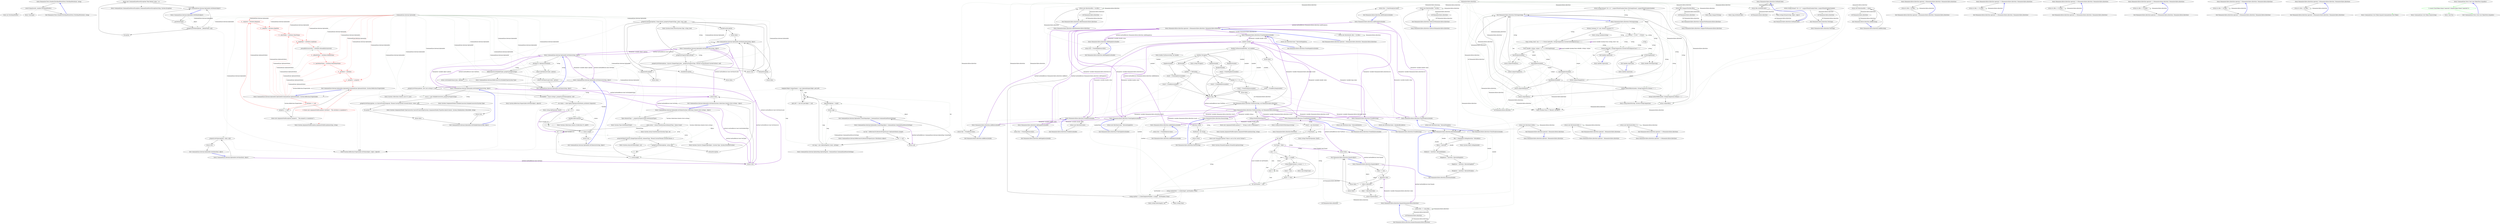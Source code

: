 digraph  {
n0 [cluster="Humanizer.Tests.NumberToOrdinalWordsTests.ToOrdinalWords(int, string)", label="Entry Humanizer.Tests.NumberToOrdinalWordsTests.ToOrdinalWords(int, string)", span="50-50"];
n1 [cluster="Humanizer.Tests.NumberToOrdinalWordsTests.ToOrdinalWords(int, string)", label="Assert.Equal(words, number.ToOrdinalWords())", span="52-52"];
n2 [cluster="Humanizer.Tests.NumberToOrdinalWordsTests.ToOrdinalWords(int, string)", label="Exit Humanizer.Tests.NumberToOrdinalWordsTests.ToOrdinalWords(int, string)", span="50-50"];
n3 [cluster="int.ToOrdinalWords()", label="Entry int.ToOrdinalWords()", span="14-14"];
n4 [cluster="Unk.Equal", label="Entry Unk.Equal", span=""];
m1_102 [cluster="CommandLine.CommandLineParserException.CommandLineParserException(string, System.Exception)", file="Sequence.cs", label="Entry CommandLine.CommandLineParserException.CommandLineParserException(string, System.Exception)", span="57-57"];
m1_94 [cluster="string.Split(params char[])", file="Sequence.cs", label="Entry string.Split(params char[])", span="0-0"];
m1_27 [cluster="CommandLine.Internal.ReflectionUtil.RetrievePropertyList<TAttribute>(object)", file="Sequence.cs", label="Entry CommandLine.Internal.ReflectionUtil.RetrievePropertyList<TAttribute>(object)", span="43-43"];
m1_16 [cluster="CommandLine.Internal.OptionInfo.CreateMap(object, CommandLine.CommandLineParserSettings)", file="Sequence.cs", label="Entry CommandLine.Internal.OptionInfo.CreateMap(object, CommandLine.CommandLineParserSettings)", span="74-74"];
m1_17 [cluster="CommandLine.Internal.OptionInfo.CreateMap(object, CommandLine.CommandLineParserSettings)", file="Sequence.cs", label="var list = ReflectionUtil.RetrievePropertyList<OptionAttribute>(target)", span="76-76"];
m1_20 [cluster="CommandLine.Internal.OptionInfo.CreateMap(object, CommandLine.CommandLineParserSettings)", file="Sequence.cs", label="var map = new OptionMap(list.Count, settings)", span="81-81"];
m1_24 [cluster="CommandLine.Internal.OptionInfo.CreateMap(object, CommandLine.CommandLineParserSettings)", file="Sequence.cs", label="map.RawOptions = target", span="89-89"];
m1_18 [cluster="CommandLine.Internal.OptionInfo.CreateMap(object, CommandLine.CommandLineParserSettings)", file="Sequence.cs", label="list == null", span="77-77"];
m1_21 [cluster="CommandLine.Internal.OptionInfo.CreateMap(object, CommandLine.CommandLineParserSettings)", file="Sequence.cs", label=list, span="82-82"];
m1_19 [cluster="CommandLine.Internal.OptionInfo.CreateMap(object, CommandLine.CommandLineParserSettings)", file="Sequence.cs", label="return null;", span="79-79"];
m1_23 [cluster="CommandLine.Internal.OptionInfo.CreateMap(object, CommandLine.CommandLineParserSettings)", file="Sequence.cs", label="map[pair.Right.UniqueName] = new OptionInfo(pair.Right, pair.Left)", span="86-86"];
m1_25 [cluster="CommandLine.Internal.OptionInfo.CreateMap(object, CommandLine.CommandLineParserSettings)", file="Sequence.cs", label="return map;", span="90-90"];
m1_22 [cluster="CommandLine.Internal.OptionInfo.CreateMap(object, CommandLine.CommandLineParserSettings)", file="Sequence.cs", label="pair.Left != null && pair.Right != null", span="84-84"];
m1_26 [cluster="CommandLine.Internal.OptionInfo.CreateMap(object, CommandLine.CommandLineParserSettings)", file="Sequence.cs", label="Exit CommandLine.Internal.OptionInfo.CreateMap(object, CommandLine.CommandLineParserSettings)", span="74-74"];
m1_39 [cluster="CommandLine.Internal.OptionInfo.SetValueScalar(string, object)", file="Sequence.cs", label="Entry CommandLine.Internal.OptionInfo.SetValueScalar(string, object)", span="126-126"];
m1_57 [cluster="CommandLine.Internal.OptionInfo.SetValueScalar(string, object)", file="Sequence.cs", label="_property.PropertyType.IsEnum", span="130-130"];
m1_58 [cluster="CommandLine.Internal.OptionInfo.SetValueScalar(string, object)", file="Sequence.cs", label="_property.SetValue(options, Enum.Parse(_property.PropertyType, value, true), null)", span="132-132"];
m1_59 [cluster="CommandLine.Internal.OptionInfo.SetValueScalar(string, object)", file="Sequence.cs", label="_property.SetValue(options, Convert.ChangeType(value, _property.PropertyType, Thread.CurrentThread.CurrentCulture), null)", span="136-136"];
m1_60 [cluster="CommandLine.Internal.OptionInfo.SetValueScalar(string, object)", file="Sequence.cs", label=InvalidCastException, span="139-139"];
m1_62 [cluster="CommandLine.Internal.OptionInfo.SetValueScalar(string, object)", file="Sequence.cs", label=FormatException, span="140-140"];
m1_64 [cluster="CommandLine.Internal.OptionInfo.SetValueScalar(string, object)", file="Sequence.cs", label=ArgumentException, span="141-141"];
m1_66 [cluster="CommandLine.Internal.OptionInfo.SetValueScalar(string, object)", file="Sequence.cs", label=OverflowException, span="142-142"];
m1_68 [cluster="CommandLine.Internal.OptionInfo.SetValueScalar(string, object)", file="Sequence.cs", label="return true;", span="143-143"];
m1_61 [cluster="CommandLine.Internal.OptionInfo.SetValueScalar(string, object)", file="Sequence.cs", label="return false;", span="139-139"];
m1_63 [cluster="CommandLine.Internal.OptionInfo.SetValueScalar(string, object)", file="Sequence.cs", label="return false;", span="140-140"];
m1_65 [cluster="CommandLine.Internal.OptionInfo.SetValueScalar(string, object)", file="Sequence.cs", label="return false;", span="141-141"];
m1_67 [cluster="CommandLine.Internal.OptionInfo.SetValueScalar(string, object)", file="Sequence.cs", label="return false;", span="142-142"];
m1_69 [cluster="CommandLine.Internal.OptionInfo.SetValueScalar(string, object)", file="Sequence.cs", label="Exit CommandLine.Internal.OptionInfo.SetValueScalar(string, object)", span="126-126"];
m1_53 [cluster="System.Array.CreateInstance(System.Type, int)", file="Sequence.cs", label="Entry System.Array.CreateInstance(System.Type, int)", span="0-0"];
m1_28 [cluster="CommandLine.Internal.OptionMap.OptionMap(int, CommandLine.CommandLineParserSettings)", file="Sequence.cs", label="Entry CommandLine.Internal.OptionMap.OptionMap(int, CommandLine.CommandLineParserSettings)", span="61-61"];
m1_56 [cluster="System.Reflection.PropertyInfo.SetValue(object, object, object[])", file="Sequence.cs", label="Entry System.Reflection.PropertyInfo.SetValue(object, object, object[])", span="0-0"];
m1_55 [cluster="System.Array.SetValue(object, int)", file="Sequence.cs", label="Entry System.Array.SetValue(object, int)", span="0-0"];
m1_54 [cluster="System.Convert.ChangeType(object, System.Type, System.IFormatProvider)", file="Sequence.cs", label="Entry System.Convert.ChangeType(object, System.Type, System.IFormatProvider)", span="0-0"];
m1_29 [cluster="CommandLine.Internal.OptionInfo.SetValue(string, object)", file="Sequence.cs", label="Entry CommandLine.Internal.OptionInfo.SetValue(string, object)", span="93-93"];
m1_30 [cluster="CommandLine.Internal.OptionInfo.SetValue(string, object)", file="Sequence.cs", label="_attribute is OptionListAttribute", span="95-95"];
m1_31 [cluster="CommandLine.Internal.OptionInfo.SetValue(string, object)", file="Sequence.cs", label="return SetValueList(value, options);", span="97-97"];
m1_33 [cluster="CommandLine.Internal.OptionInfo.SetValue(string, object)", file="Sequence.cs", label="return SetNullableValue(value, options);", span="101-101"];
m1_34 [cluster="CommandLine.Internal.OptionInfo.SetValue(string, object)", file="Sequence.cs", label="return SetValueScalar(value, options);", span="103-103"];
m1_32 [cluster="CommandLine.Internal.OptionInfo.SetValue(string, object)", file="Sequence.cs", label="ReflectionUtil.IsNullableType(_property.PropertyType)", span="99-99"];
m1_35 [cluster="CommandLine.Internal.OptionInfo.SetValue(string, object)", file="Sequence.cs", label="Exit CommandLine.Internal.OptionInfo.SetValue(string, object)", span="93-93"];
m1_38 [cluster="CommandLine.Internal.OptionInfo.SetNullableValue(string, object)", file="Sequence.cs", label="Entry CommandLine.Internal.OptionInfo.SetNullableValue(string, object)", span="146-146"];
m1_71 [cluster="CommandLine.Internal.OptionInfo.SetNullableValue(string, object)", file="Sequence.cs", label="var nc = new NullableConverter(_property.PropertyType)", span="148-148"];
m1_72 [cluster="CommandLine.Internal.OptionInfo.SetNullableValue(string, object)", file="Sequence.cs", label="_property.SetValue(options, nc.ConvertFromString(null, Thread.CurrentThread.CurrentCulture, value), null)", span="151-151"];
m1_73 [cluster="CommandLine.Internal.OptionInfo.SetNullableValue(string, object)", file="Sequence.cs", label=Exception, span="155-155"];
m1_75 [cluster="CommandLine.Internal.OptionInfo.SetNullableValue(string, object)", file="Sequence.cs", label="return true;", span="159-159"];
m1_74 [cluster="CommandLine.Internal.OptionInfo.SetNullableValue(string, object)", file="Sequence.cs", label="return false;", span="157-157"];
m1_76 [cluster="CommandLine.Internal.OptionInfo.SetNullableValue(string, object)", file="Sequence.cs", label="Exit CommandLine.Internal.OptionInfo.SetNullableValue(string, object)", span="146-146"];
m1_79 [cluster="CommandLine.Internal.OptionInfo.SetValue(bool, object)", file="Sequence.cs", label="Entry CommandLine.Internal.OptionInfo.SetValue(bool, object)", span="162-162"];
m1_80 [cluster="CommandLine.Internal.OptionInfo.SetValue(bool, object)", file="Sequence.cs", label="_property.SetValue(options, value, null)", span="164-164"];
m1_81 [cluster="CommandLine.Internal.OptionInfo.SetValue(bool, object)", file="Sequence.cs", label="return true;", span="165-165"];
m1_82 [cluster="CommandLine.Internal.OptionInfo.SetValue(bool, object)", file="Sequence.cs", label="Exit CommandLine.Internal.OptionInfo.SetValue(bool, object)", span="162-162"];
m1_95 [cluster="System.Collections.Generic.ICollection<T>.Add(T)", file="Sequence.cs", label="Entry System.Collections.Generic.ICollection<T>.Add(T)", span="0-0"];
m1_0 [cluster="CommandLine.Internal.OptionInfo.OptionInfo(CommandLine.OptionAttribute, System.Reflection.PropertyInfo)", file="Sequence.cs", label="Entry CommandLine.Internal.OptionInfo.OptionInfo(CommandLine.OptionAttribute, System.Reflection.PropertyInfo)", span="45-45"];
m1_1 [cluster="CommandLine.Internal.OptionInfo.OptionInfo(CommandLine.OptionAttribute, System.Reflection.PropertyInfo)", color=red, community=0, file="Sequence.cs", label="0: attribute == null", span="47-47"];
m1_3 [cluster="CommandLine.Internal.OptionInfo.OptionInfo(CommandLine.OptionAttribute, System.Reflection.PropertyInfo)", file="Sequence.cs", label="property == null", span="51-51"];
m1_5 [cluster="CommandLine.Internal.OptionInfo.OptionInfo(CommandLine.OptionAttribute, System.Reflection.PropertyInfo)", color=red, community=0, file="Sequence.cs", label="0: _required = attribute.Required", span="55-55"];
m1_6 [cluster="CommandLine.Internal.OptionInfo.OptionInfo(CommandLine.OptionAttribute, System.Reflection.PropertyInfo)", color=red, community=0, file="Sequence.cs", label="0: _helpText = attribute.HelpText", span="56-56"];
m1_7 [cluster="CommandLine.Internal.OptionInfo.OptionInfo(CommandLine.OptionAttribute, System.Reflection.PropertyInfo)", color=red, community=0, file="Sequence.cs", label="0: _shortName = attribute.ShortName", span="57-57"];
m1_8 [cluster="CommandLine.Internal.OptionInfo.OptionInfo(CommandLine.OptionAttribute, System.Reflection.PropertyInfo)", color=red, community=0, file="Sequence.cs", label="0: _longName = attribute.LongName", span="58-58"];
m1_9 [cluster="CommandLine.Internal.OptionInfo.OptionInfo(CommandLine.OptionAttribute, System.Reflection.PropertyInfo)", file="Sequence.cs", label="_mutuallyExclusiveSet = attribute.MutuallyExclusiveSet", span="59-59"];
m1_10 [cluster="CommandLine.Internal.OptionInfo.OptionInfo(CommandLine.OptionAttribute, System.Reflection.PropertyInfo)", color=red, community=0, file="Sequence.cs", label="0: _defaultValue = attribute.DefaultValue", span="60-60"];
m1_11 [cluster="CommandLine.Internal.OptionInfo.OptionInfo(CommandLine.OptionAttribute, System.Reflection.PropertyInfo)", color=red, community=0, file="Sequence.cs", label="0: _hasDefaultValue = attribute.HasDefaultValue", span="61-61"];
m1_12 [cluster="CommandLine.Internal.OptionInfo.OptionInfo(CommandLine.OptionAttribute, System.Reflection.PropertyInfo)", color=red, community=0, file="Sequence.cs", label="0: _attribute = attribute", span="62-62"];
m1_13 [cluster="CommandLine.Internal.OptionInfo.OptionInfo(CommandLine.OptionAttribute, System.Reflection.PropertyInfo)", color=red, community=0, file="Sequence.cs", label="1: _property = property", span="63-63"];
m1_2 [cluster="CommandLine.Internal.OptionInfo.OptionInfo(CommandLine.OptionAttribute, System.Reflection.PropertyInfo)", color=red, community=0, file="Sequence.cs", label="0: throw new ArgumentNullException(''attribute'', ''The attribute is mandatory'');", span="49-49"];
m1_4 [cluster="CommandLine.Internal.OptionInfo.OptionInfo(CommandLine.OptionAttribute, System.Reflection.PropertyInfo)", file="Sequence.cs", label="throw new ArgumentNullException(''property'', ''The property is mandatory'');", span="53-53"];
m1_14 [cluster="CommandLine.Internal.OptionInfo.OptionInfo(CommandLine.OptionAttribute, System.Reflection.PropertyInfo)", file="Sequence.cs", label="Exit CommandLine.Internal.OptionInfo.OptionInfo(CommandLine.OptionAttribute, System.Reflection.PropertyInfo)", span="45-45"];
m1_37 [cluster="CommandLine.Internal.ReflectionUtil.IsNullableType(System.Type)", file="Sequence.cs", label="Entry CommandLine.Internal.ReflectionUtil.IsNullableType(System.Type)", span="178-178"];
m1_70 [cluster="System.Enum.Parse(System.Type, string, bool)", file="Sequence.cs", label="Entry System.Enum.Parse(System.Type, string, bool)", span="0-0"];
m1_52 [cluster="System.Type.GetElementType()", file="Sequence.cs", label="Entry System.Type.GetElementType()", span="0-0"];
m1_77 [cluster="System.ComponentModel.NullableConverter.NullableConverter(System.Type)", file="Sequence.cs", label="Entry System.ComponentModel.NullableConverter.NullableConverter(System.Type)", span="0-0"];
m1_92 [cluster="System.Collections.Generic.List<T>.List()", file="Sequence.cs", label="Entry System.Collections.Generic.List<T>.List()", span="0-0"];
m1_15 [cluster="System.ArgumentNullException.ArgumentNullException(string, string)", file="Sequence.cs", label="Entry System.ArgumentNullException.ArgumentNullException(string, string)", span="0-0"];
m1_78 [cluster="System.ComponentModel.TypeConverter.ConvertFromString(System.ComponentModel.ITypeDescriptorContext, System.Globalization.CultureInfo, string)", file="Sequence.cs", label="Entry System.ComponentModel.TypeConverter.ConvertFromString(System.ComponentModel.ITypeDescriptorContext, System.Globalization.CultureInfo, string)", span="0-0"];
m1_96 [cluster="CommandLine.Internal.OptionInfo.SetDefault(object)", file="Sequence.cs", label="Entry CommandLine.Internal.OptionInfo.SetDefault(object)", span="180-180"];
m1_97 [cluster="CommandLine.Internal.OptionInfo.SetDefault(object)", file="Sequence.cs", label=_hasDefaultValue, span="182-182"];
m1_98 [cluster="CommandLine.Internal.OptionInfo.SetDefault(object)", file="Sequence.cs", label="_property.SetValue(options, _defaultValue, null)", span="186-186"];
m1_99 [cluster="CommandLine.Internal.OptionInfo.SetDefault(object)", file="Sequence.cs", label=Exception, span="188-188"];
m1_100 [cluster="CommandLine.Internal.OptionInfo.SetDefault(object)", file="Sequence.cs", label="throw new CommandLineParserException(''Bad default value.'', e);", span="190-190"];
m1_101 [cluster="CommandLine.Internal.OptionInfo.SetDefault(object)", file="Sequence.cs", label="Exit CommandLine.Internal.OptionInfo.SetDefault(object)", span="180-180"];
m1_36 [cluster="CommandLine.Internal.OptionInfo.SetValueList(string, object)", file="Sequence.cs", label="Entry CommandLine.Internal.OptionInfo.SetValueList(string, object)", span="168-168"];
m1_83 [cluster="CommandLine.Internal.OptionInfo.SetValueList(string, object)", file="Sequence.cs", label="_property.SetValue(options, new List<string>(), null)", span="170-170"];
m1_84 [cluster="CommandLine.Internal.OptionInfo.SetValueList(string, object)", file="Sequence.cs", label="var fieldRef = (IList<string>)_property.GetValue(options, null)", span="171-171"];
m1_85 [cluster="CommandLine.Internal.OptionInfo.SetValueList(string, object)", file="Sequence.cs", label="var values = value.Split(((OptionListAttribute)_attribute).Separator)", span="172-172"];
m1_88 [cluster="CommandLine.Internal.OptionInfo.SetValueList(string, object)", file="Sequence.cs", label="fieldRef.Add(values[i])", span="175-175"];
m1_86 [cluster="CommandLine.Internal.OptionInfo.SetValueList(string, object)", file="Sequence.cs", label="int i = 0", span="173-173"];
m1_87 [cluster="CommandLine.Internal.OptionInfo.SetValueList(string, object)", file="Sequence.cs", label="i < values.Length", span="173-173"];
m1_89 [cluster="CommandLine.Internal.OptionInfo.SetValueList(string, object)", file="Sequence.cs", label="i++", span="173-173"];
m1_90 [cluster="CommandLine.Internal.OptionInfo.SetValueList(string, object)", file="Sequence.cs", label="return true;", span="177-177"];
m1_91 [cluster="CommandLine.Internal.OptionInfo.SetValueList(string, object)", file="Sequence.cs", label="Exit CommandLine.Internal.OptionInfo.SetValueList(string, object)", span="168-168"];
m1_40 [cluster="CommandLine.Internal.OptionInfo.SetValue(System.Collections.Generic.IList<string>, object)", file="Sequence.cs", label="Entry CommandLine.Internal.OptionInfo.SetValue(System.Collections.Generic.IList<string>, object)", span="106-106"];
m1_41 [cluster="CommandLine.Internal.OptionInfo.SetValue(System.Collections.Generic.IList<string>, object)", file="Sequence.cs", label="Type elementType = _property.PropertyType.GetElementType()", span="108-108"];
m1_42 [cluster="CommandLine.Internal.OptionInfo.SetValue(System.Collections.Generic.IList<string>, object)", file="Sequence.cs", label="Array array = Array.CreateInstance(elementType, values.Count)", span="109-109"];
m1_45 [cluster="CommandLine.Internal.OptionInfo.SetValue(System.Collections.Generic.IList<string>, object)", file="Sequence.cs", label="array.SetValue(Convert.ChangeType(values[i], elementType, Thread.CurrentThread.CurrentCulture), i)", span="115-115"];
m1_46 [cluster="CommandLine.Internal.OptionInfo.SetValue(System.Collections.Generic.IList<string>, object)", file="Sequence.cs", label="_property.SetValue(options, array, null)", span="116-116"];
m1_43 [cluster="CommandLine.Internal.OptionInfo.SetValue(System.Collections.Generic.IList<string>, object)", file="Sequence.cs", label="int i = 0", span="111-111"];
m1_44 [cluster="CommandLine.Internal.OptionInfo.SetValue(System.Collections.Generic.IList<string>, object)", file="Sequence.cs", label="i < array.Length", span="111-111"];
m1_49 [cluster="CommandLine.Internal.OptionInfo.SetValue(System.Collections.Generic.IList<string>, object)", file="Sequence.cs", label="i++", span="111-111"];
m1_50 [cluster="CommandLine.Internal.OptionInfo.SetValue(System.Collections.Generic.IList<string>, object)", file="Sequence.cs", label="return true;", span="123-123"];
m1_47 [cluster="CommandLine.Internal.OptionInfo.SetValue(System.Collections.Generic.IList<string>, object)", file="Sequence.cs", label=FormatException, span="118-118"];
m1_48 [cluster="CommandLine.Internal.OptionInfo.SetValue(System.Collections.Generic.IList<string>, object)", file="Sequence.cs", label="return false;", span="120-120"];
m1_51 [cluster="CommandLine.Internal.OptionInfo.SetValue(System.Collections.Generic.IList<string>, object)", file="Sequence.cs", label="Exit CommandLine.Internal.OptionInfo.SetValue(System.Collections.Generic.IList<string>, object)", span="106-106"];
m1_93 [cluster="System.Reflection.PropertyInfo.GetValue(object, object[])", file="Sequence.cs", label="Entry System.Reflection.PropertyInfo.GetValue(object, object[])", span="0-0"];
m1_103 [file="Sequence.cs", label="CommandLine.Internal.OptionInfo", span=""];
m2_72 [cluster="Humanizer.Bytes.ByteSize.GetHashCode()", file="SequenceTests.cs", label="Entry Humanizer.Bytes.ByteSize.GetHashCode()", span="202-202"];
m2_73 [cluster="Humanizer.Bytes.ByteSize.GetHashCode()", file="SequenceTests.cs", label="return Bits.GetHashCode();", span="204-204"];
m2_74 [cluster="Humanizer.Bytes.ByteSize.GetHashCode()", file="SequenceTests.cs", label="Exit Humanizer.Bytes.ByteSize.GetHashCode()", span="202-202"];
m2_83 [cluster="Humanizer.Bytes.ByteSize.AddBits(long)", file="SequenceTests.cs", label="Entry Humanizer.Bytes.ByteSize.AddBits(long)", span="217-217"];
m2_84 [cluster="Humanizer.Bytes.ByteSize.AddBits(long)", file="SequenceTests.cs", label="return new ByteSize(Bits + value);", span="219-219"];
m2_85 [cluster="Humanizer.Bytes.ByteSize.AddBits(long)", file="SequenceTests.cs", label="Exit Humanizer.Bytes.ByteSize.AddBits(long)", span="217-217"];
m2_98 [cluster="Humanizer.Bytes.ByteSize.AddTerabytes(double)", file="SequenceTests.cs", label="Entry Humanizer.Bytes.ByteSize.AddTerabytes(double)", span="242-242"];
m2_99 [cluster="Humanizer.Bytes.ByteSize.AddTerabytes(double)", file="SequenceTests.cs", label="return this + FromTerabytes(value);", span="244-244"];
m2_100 [cluster="Humanizer.Bytes.ByteSize.AddTerabytes(double)", file="SequenceTests.cs", label="Exit Humanizer.Bytes.ByteSize.AddTerabytes(double)", span="242-242"];
m2_89 [cluster="Humanizer.Bytes.ByteSize.AddKilobytes(double)", file="SequenceTests.cs", label="Entry Humanizer.Bytes.ByteSize.AddKilobytes(double)", span="227-227"];
m2_90 [cluster="Humanizer.Bytes.ByteSize.AddKilobytes(double)", file="SequenceTests.cs", label="return this + FromKilobytes(value);", span="229-229"];
m2_91 [cluster="Humanizer.Bytes.ByteSize.AddKilobytes(double)", file="SequenceTests.cs", label="Exit Humanizer.Bytes.ByteSize.AddKilobytes(double)", span="227-227"];
m2_173 [cluster="Humanizer.Bytes.ByteSize.ByteSize()", file="SequenceTests.cs", label="Entry Humanizer.Bytes.ByteSize.ByteSize()", span="30-30"];
m2_122 [cluster="Humanizer.Bytes.ByteSize.operator <(Humanizer.Bytes.ByteSize, Humanizer.Bytes.ByteSize)", file="SequenceTests.cs", label="Entry Humanizer.Bytes.ByteSize.operator <(Humanizer.Bytes.ByteSize, Humanizer.Bytes.ByteSize)", span="282-282"];
m2_123 [cluster="Humanizer.Bytes.ByteSize.operator <(Humanizer.Bytes.ByteSize, Humanizer.Bytes.ByteSize)", file="SequenceTests.cs", label="return b1.Bits < b2.Bits;", span="284-284"];
m2_124 [cluster="Humanizer.Bytes.ByteSize.operator <(Humanizer.Bytes.ByteSize, Humanizer.Bytes.ByteSize)", file="SequenceTests.cs", label="Exit Humanizer.Bytes.ByteSize.operator <(Humanizer.Bytes.ByteSize, Humanizer.Bytes.ByteSize)", span="282-282"];
m2_51 [cluster="System.Func<T, TResult>.Invoke(T)", file="SequenceTests.cs", label="Entry System.Func<T, TResult>.Invoke(T)", span="0-0"];
m2_174 [cluster="string.TrimStart(params char[])", file="SequenceTests.cs", label="Entry string.TrimStart(params char[])", span="0-0"];
m2_178 [cluster="double.TryParse(string, out double)", file="SequenceTests.cs", label="Entry double.TryParse(string, out double)", span="0-0"];
m2_176 [cluster="string.Substring(int, int)", file="SequenceTests.cs", label="Entry string.Substring(int, int)", span="0-0"];
m2_116 [cluster="Humanizer.Bytes.ByteSize.operator ==(Humanizer.Bytes.ByteSize, Humanizer.Bytes.ByteSize)", file="SequenceTests.cs", label="Entry Humanizer.Bytes.ByteSize.operator ==(Humanizer.Bytes.ByteSize, Humanizer.Bytes.ByteSize)", span="272-272"];
m2_117 [cluster="Humanizer.Bytes.ByteSize.operator ==(Humanizer.Bytes.ByteSize, Humanizer.Bytes.ByteSize)", file="SequenceTests.cs", label="return b1.Bits == b2.Bits;", span="274-274"];
m2_118 [cluster="Humanizer.Bytes.ByteSize.operator ==(Humanizer.Bytes.ByteSize, Humanizer.Bytes.ByteSize)", file="SequenceTests.cs", label="Exit Humanizer.Bytes.ByteSize.operator ==(Humanizer.Bytes.ByteSize, Humanizer.Bytes.ByteSize)", span="272-272"];
m2_79 [cluster="long.CompareTo(long)", file="SequenceTests.cs", label="Entry long.CompareTo(long)", span="0-0"];
m2_131 [cluster="Humanizer.Bytes.ByteSize.operator >=(Humanizer.Bytes.ByteSize, Humanizer.Bytes.ByteSize)", file="SequenceTests.cs", label="Entry Humanizer.Bytes.ByteSize.operator >=(Humanizer.Bytes.ByteSize, Humanizer.Bytes.ByteSize)", span="297-297"];
m2_132 [cluster="Humanizer.Bytes.ByteSize.operator >=(Humanizer.Bytes.ByteSize, Humanizer.Bytes.ByteSize)", file="SequenceTests.cs", label="return b1.Bits >= b2.Bits;", span="299-299"];
m2_133 [cluster="Humanizer.Bytes.ByteSize.operator >=(Humanizer.Bytes.ByteSize, Humanizer.Bytes.ByteSize)", file="SequenceTests.cs", label="Exit Humanizer.Bytes.ByteSize.operator >=(Humanizer.Bytes.ByteSize, Humanizer.Bytes.ByteSize)", span="297-297"];
m2_8 [cluster="System.Math.Ceiling(double)", file="SequenceTests.cs", label="Entry System.Math.Ceiling(double)", span="0-0"];
m2_50 [cluster="string.Contains(string)", file="SequenceTests.cs", label="Entry string.Contains(string)", span="0-0"];
m2_57 [cluster="lambda expression", file="SequenceTests.cs", label="Entry lambda expression", span="162-162"];
m2_55 [cluster="lambda expression", file="SequenceTests.cs", label="format.IndexOf(s, StringComparison.CurrentCultureIgnoreCase) != -1", span="161-161"];
m2_58 [cluster="lambda expression", file="SequenceTests.cs", label="n.ToString(format)", span="162-162"];
m2_54 [cluster="lambda expression", file="SequenceTests.cs", label="Entry lambda expression", span="161-161"];
m2_56 [cluster="lambda expression", file="SequenceTests.cs", label="Exit lambda expression", span="161-161"];
m2_59 [cluster="lambda expression", file="SequenceTests.cs", label="Exit lambda expression", span="162-162"];
m2_75 [cluster="long.GetHashCode()", file="SequenceTests.cs", label="Entry long.GetHashCode()", span="0-0"];
m2_80 [cluster="Humanizer.Bytes.ByteSize.Add(Humanizer.Bytes.ByteSize)", file="SequenceTests.cs", label="Entry Humanizer.Bytes.ByteSize.Add(Humanizer.Bytes.ByteSize)", span="212-212"];
m2_81 [cluster="Humanizer.Bytes.ByteSize.Add(Humanizer.Bytes.ByteSize)", file="SequenceTests.cs", label="return new ByteSize(Bits + bs.Bits);", span="214-214"];
m2_82 [cluster="Humanizer.Bytes.ByteSize.Add(Humanizer.Bytes.ByteSize)", file="SequenceTests.cs", label="Exit Humanizer.Bytes.ByteSize.Add(Humanizer.Bytes.ByteSize)", span="212-212"];
m2_60 [cluster="Humanizer.Bytes.ByteSize.Equals(object)", file="SequenceTests.cs", label="Entry Humanizer.Bytes.ByteSize.Equals(object)", span="183-183"];
m2_61 [cluster="Humanizer.Bytes.ByteSize.Equals(object)", file="SequenceTests.cs", label="value == null", span="185-185"];
m2_64 [cluster="Humanizer.Bytes.ByteSize.Equals(object)", file="SequenceTests.cs", label="value is ByteSize", span="189-189"];
m2_65 [cluster="Humanizer.Bytes.ByteSize.Equals(object)", file="SequenceTests.cs", label="other = (ByteSize)value", span="190-190"];
m2_62 [cluster="Humanizer.Bytes.ByteSize.Equals(object)", file="SequenceTests.cs", label="return false;", span="186-186"];
m2_63 [cluster="Humanizer.Bytes.ByteSize.Equals(object)", file="SequenceTests.cs", label="ByteSize other", span="188-188"];
m2_67 [cluster="Humanizer.Bytes.ByteSize.Equals(object)", file="SequenceTests.cs", label="return Equals(other);", span="194-194"];
m2_66 [cluster="Humanizer.Bytes.ByteSize.Equals(object)", file="SequenceTests.cs", label="return false;", span="192-192"];
m2_68 [cluster="Humanizer.Bytes.ByteSize.Equals(object)", file="SequenceTests.cs", label="Exit Humanizer.Bytes.ByteSize.Equals(object)", span="183-183"];
m2_30 [cluster="string.Format(string, object, object)", file="SequenceTests.cs", label="Entry string.Format(string, object, object)", span="0-0"];
m2_110 [cluster="Humanizer.Bytes.ByteSize.operator -(Humanizer.Bytes.ByteSize)", file="SequenceTests.cs", label="Entry Humanizer.Bytes.ByteSize.operator -(Humanizer.Bytes.ByteSize)", span="262-262"];
m2_111 [cluster="Humanizer.Bytes.ByteSize.operator -(Humanizer.Bytes.ByteSize)", file="SequenceTests.cs", label="return new ByteSize(-b.Bits);", span="264-264"];
m2_112 [cluster="Humanizer.Bytes.ByteSize.operator -(Humanizer.Bytes.ByteSize)", file="SequenceTests.cs", label="Exit Humanizer.Bytes.ByteSize.operator -(Humanizer.Bytes.ByteSize)", span="262-262"];
m2_18 [cluster="Humanizer.Bytes.ByteSize.FromMegabytes(double)", file="SequenceTests.cs", label="Entry Humanizer.Bytes.ByteSize.FromMegabytes(double)", span="130-130"];
m2_19 [cluster="Humanizer.Bytes.ByteSize.FromMegabytes(double)", file="SequenceTests.cs", label="return new ByteSize(value * BytesInMegabyte);", span="132-132"];
m2_20 [cluster="Humanizer.Bytes.ByteSize.FromMegabytes(double)", file="SequenceTests.cs", label="Exit Humanizer.Bytes.ByteSize.FromMegabytes(double)", span="130-130"];
m2_125 [cluster="Humanizer.Bytes.ByteSize.operator <=(Humanizer.Bytes.ByteSize, Humanizer.Bytes.ByteSize)", file="SequenceTests.cs", label="Entry Humanizer.Bytes.ByteSize.operator <=(Humanizer.Bytes.ByteSize, Humanizer.Bytes.ByteSize)", span="287-287"];
m2_126 [cluster="Humanizer.Bytes.ByteSize.operator <=(Humanizer.Bytes.ByteSize, Humanizer.Bytes.ByteSize)", file="SequenceTests.cs", label="return b1.Bits <= b2.Bits;", span="289-289"];
m2_127 [cluster="Humanizer.Bytes.ByteSize.operator <=(Humanizer.Bytes.ByteSize, Humanizer.Bytes.ByteSize)", file="SequenceTests.cs", label="Exit Humanizer.Bytes.ByteSize.operator <=(Humanizer.Bytes.ByteSize, Humanizer.Bytes.ByteSize)", span="287-287"];
m2_69 [cluster="Humanizer.Bytes.ByteSize.Equals(Humanizer.Bytes.ByteSize)", file="SequenceTests.cs", label="Entry Humanizer.Bytes.ByteSize.Equals(Humanizer.Bytes.ByteSize)", span="197-197"];
m2_70 [cluster="Humanizer.Bytes.ByteSize.Equals(Humanizer.Bytes.ByteSize)", file="SequenceTests.cs", label="return Bits == value.Bits;", span="199-199"];
m2_71 [cluster="Humanizer.Bytes.ByteSize.Equals(Humanizer.Bytes.ByteSize)", file="SequenceTests.cs", label="Exit Humanizer.Bytes.ByteSize.Equals(Humanizer.Bytes.ByteSize)", span="197-197"];
m2_104 [cluster="Humanizer.Bytes.ByteSize.operator +(Humanizer.Bytes.ByteSize, Humanizer.Bytes.ByteSize)", file="SequenceTests.cs", label="Entry Humanizer.Bytes.ByteSize.operator +(Humanizer.Bytes.ByteSize, Humanizer.Bytes.ByteSize)", span="252-252"];
m2_105 [cluster="Humanizer.Bytes.ByteSize.operator +(Humanizer.Bytes.ByteSize, Humanizer.Bytes.ByteSize)", file="SequenceTests.cs", label="return new ByteSize(b1.Bits + b2.Bits);", span="254-254"];
m2_106 [cluster="Humanizer.Bytes.ByteSize.operator +(Humanizer.Bytes.ByteSize, Humanizer.Bytes.ByteSize)", file="SequenceTests.cs", label="Exit Humanizer.Bytes.ByteSize.operator +(Humanizer.Bytes.ByteSize, Humanizer.Bytes.ByteSize)", span="252-252"];
m2_119 [cluster="Humanizer.Bytes.ByteSize.operator !=(Humanizer.Bytes.ByteSize, Humanizer.Bytes.ByteSize)", file="SequenceTests.cs", label="Entry Humanizer.Bytes.ByteSize.operator !=(Humanizer.Bytes.ByteSize, Humanizer.Bytes.ByteSize)", span="277-277"];
m2_120 [cluster="Humanizer.Bytes.ByteSize.operator !=(Humanizer.Bytes.ByteSize, Humanizer.Bytes.ByteSize)", file="SequenceTests.cs", label="return b1.Bits != b2.Bits;", span="279-279"];
m2_121 [cluster="Humanizer.Bytes.ByteSize.operator !=(Humanizer.Bytes.ByteSize, Humanizer.Bytes.ByteSize)", file="SequenceTests.cs", label="Exit Humanizer.Bytes.ByteSize.operator !=(Humanizer.Bytes.ByteSize, Humanizer.Bytes.ByteSize)", span="277-277"];
m2_15 [cluster="Humanizer.Bytes.ByteSize.FromKilobytes(double)", file="SequenceTests.cs", label="Entry Humanizer.Bytes.ByteSize.FromKilobytes(double)", span="125-125"];
m2_16 [cluster="Humanizer.Bytes.ByteSize.FromKilobytes(double)", file="SequenceTests.cs", label="return new ByteSize(value * BytesInKilobyte);", span="127-127"];
m2_17 [cluster="Humanizer.Bytes.ByteSize.FromKilobytes(double)", file="SequenceTests.cs", label="Exit Humanizer.Bytes.ByteSize.FromKilobytes(double)", span="125-125"];
m2_186 [cluster="System.FormatException.FormatException(string)", file="SequenceTests.cs", label="Entry System.FormatException.FormatException(string)", span="0-0"];
m2_180 [cluster="Humanizer.Bytes.ByteSize.Parse(string)", file="SequenceTests.cs", label="Entry Humanizer.Bytes.ByteSize.Parse(string)", span="376-376"];
m2_181 [cluster="Humanizer.Bytes.ByteSize.Parse(string)", file="SequenceTests.cs", label="ByteSize result", span="378-378"];
m2_182 [cluster="Humanizer.Bytes.ByteSize.Parse(string)", file="SequenceTests.cs", label="TryParse(s, out result)", span="380-380"];
m2_183 [cluster="Humanizer.Bytes.ByteSize.Parse(string)", file="SequenceTests.cs", label="return result;", span="381-381"];
m2_184 [cluster="Humanizer.Bytes.ByteSize.Parse(string)", file="SequenceTests.cs", label="throw new FormatException(''Value is not in the correct format'');", span="383-383"];
m2_185 [cluster="Humanizer.Bytes.ByteSize.Parse(string)", file="SequenceTests.cs", label="Exit Humanizer.Bytes.ByteSize.Parse(string)", span="376-376"];
m2_101 [cluster="Humanizer.Bytes.ByteSize.Subtract(Humanizer.Bytes.ByteSize)", file="SequenceTests.cs", label="Entry Humanizer.Bytes.ByteSize.Subtract(Humanizer.Bytes.ByteSize)", span="247-247"];
m2_102 [cluster="Humanizer.Bytes.ByteSize.Subtract(Humanizer.Bytes.ByteSize)", file="SequenceTests.cs", label="return new ByteSize(Bits - bs.Bits);", span="249-249"];
m2_103 [cluster="Humanizer.Bytes.ByteSize.Subtract(Humanizer.Bytes.ByteSize)", file="SequenceTests.cs", label="Exit Humanizer.Bytes.ByteSize.Subtract(Humanizer.Bytes.ByteSize)", span="247-247"];
m2_128 [cluster="Humanizer.Bytes.ByteSize.operator >(Humanizer.Bytes.ByteSize, Humanizer.Bytes.ByteSize)", file="SequenceTests.cs", label="Entry Humanizer.Bytes.ByteSize.operator >(Humanizer.Bytes.ByteSize, Humanizer.Bytes.ByteSize)", span="292-292"];
m2_129 [cluster="Humanizer.Bytes.ByteSize.operator >(Humanizer.Bytes.ByteSize, Humanizer.Bytes.ByteSize)", file="SequenceTests.cs", label="return b1.Bits > b2.Bits;", span="294-294"];
m2_130 [cluster="Humanizer.Bytes.ByteSize.operator >(Humanizer.Bytes.ByteSize, Humanizer.Bytes.ByteSize)", file="SequenceTests.cs", label="Exit Humanizer.Bytes.ByteSize.operator >(Humanizer.Bytes.ByteSize, Humanizer.Bytes.ByteSize)", span="292-292"];
m2_113 [cluster="Humanizer.Bytes.ByteSize.operator --(Humanizer.Bytes.ByteSize)", file="SequenceTests.cs", label="Entry Humanizer.Bytes.ByteSize.operator --(Humanizer.Bytes.ByteSize)", span="267-267"];
m2_114 [cluster="Humanizer.Bytes.ByteSize.operator --(Humanizer.Bytes.ByteSize)", file="SequenceTests.cs", label="return new ByteSize(b.Bits--);", span="269-269"];
m2_115 [cluster="Humanizer.Bytes.ByteSize.operator --(Humanizer.Bytes.ByteSize)", file="SequenceTests.cs", label="Exit Humanizer.Bytes.ByteSize.operator --(Humanizer.Bytes.ByteSize)", span="267-267"];
m2_134 [cluster="Humanizer.Bytes.ByteSize.TryParse(string, out Humanizer.Bytes.ByteSize)", file="SequenceTests.cs", label="Entry Humanizer.Bytes.ByteSize.TryParse(string, out Humanizer.Bytes.ByteSize)", span="302-302"];
m2_135 [cluster="Humanizer.Bytes.ByteSize.TryParse(string, out Humanizer.Bytes.ByteSize)", file="SequenceTests.cs", label="string.IsNullOrWhiteSpace(s)", span="305-305"];
m2_138 [cluster="Humanizer.Bytes.ByteSize.TryParse(string, out Humanizer.Bytes.ByteSize)", file="SequenceTests.cs", label="s = s.TrimStart()", span="312-312"];
m2_136 [cluster="Humanizer.Bytes.ByteSize.TryParse(string, out Humanizer.Bytes.ByteSize)", file="SequenceTests.cs", label="throw new ArgumentNullException(''s'', ''String is null or whitespace'');", span="306-306"];
m2_137 [cluster="Humanizer.Bytes.ByteSize.TryParse(string, out Humanizer.Bytes.ByteSize)", file="SequenceTests.cs", label="result = new ByteSize()", span="309-309"];
m2_139 [cluster="Humanizer.Bytes.ByteSize.TryParse(string, out Humanizer.Bytes.ByteSize)", file="SequenceTests.cs", label="int num", span="314-314"];
m2_142 [cluster="Humanizer.Bytes.ByteSize.TryParse(string, out Humanizer.Bytes.ByteSize)", file="SequenceTests.cs", label="num < s.Length", span="318-318"];
m2_143 [cluster="Humanizer.Bytes.ByteSize.TryParse(string, out Humanizer.Bytes.ByteSize)", file="SequenceTests.cs", label="!(char.IsDigit(s[num]) || s[num] == '.')", span="319-319"];
m2_149 [cluster="Humanizer.Bytes.ByteSize.TryParse(string, out Humanizer.Bytes.ByteSize)", file="SequenceTests.cs", label="string numberPart = s.Substring(0, lastNumber).Trim()", span="331-331"];
m2_150 [cluster="Humanizer.Bytes.ByteSize.TryParse(string, out Humanizer.Bytes.ByteSize)", file="SequenceTests.cs", label="string sizePart = s.Substring(lastNumber, s.Length - lastNumber).Trim()", span="332-332"];
m2_140 [cluster="Humanizer.Bytes.ByteSize.TryParse(string, out Humanizer.Bytes.ByteSize)", file="SequenceTests.cs", label="var found = false", span="315-315"];
m2_141 [cluster="Humanizer.Bytes.ByteSize.TryParse(string, out Humanizer.Bytes.ByteSize)", file="SequenceTests.cs", label="num = 0", span="318-318"];
m2_146 [cluster="Humanizer.Bytes.ByteSize.TryParse(string, out Humanizer.Bytes.ByteSize)", file="SequenceTests.cs", label="found == false", span="325-325"];
m2_145 [cluster="Humanizer.Bytes.ByteSize.TryParse(string, out Humanizer.Bytes.ByteSize)", file="SequenceTests.cs", label="num++", span="318-318"];
m2_148 [cluster="Humanizer.Bytes.ByteSize.TryParse(string, out Humanizer.Bytes.ByteSize)", file="SequenceTests.cs", label="int lastNumber = num", span="328-328"];
m2_144 [cluster="Humanizer.Bytes.ByteSize.TryParse(string, out Humanizer.Bytes.ByteSize)", file="SequenceTests.cs", label="found = true", span="321-321"];
m2_147 [cluster="Humanizer.Bytes.ByteSize.TryParse(string, out Humanizer.Bytes.ByteSize)", file="SequenceTests.cs", label="return false;", span="326-326"];
m2_152 [cluster="Humanizer.Bytes.ByteSize.TryParse(string, out Humanizer.Bytes.ByteSize)", file="SequenceTests.cs", label="!double.TryParse(numberPart, out number)", span="336-336"];
m2_151 [cluster="Humanizer.Bytes.ByteSize.TryParse(string, out Humanizer.Bytes.ByteSize)", file="SequenceTests.cs", label="double number", span="335-335"];
m2_154 [cluster="Humanizer.Bytes.ByteSize.TryParse(string, out Humanizer.Bytes.ByteSize)", file="SequenceTests.cs", label="sizePart.ToUpper()", span="340-340"];
m2_156 [cluster="Humanizer.Bytes.ByteSize.TryParse(string, out Humanizer.Bytes.ByteSize)", file="SequenceTests.cs", label="sizePart == BitSymbol", span="343-343"];
m2_153 [cluster="Humanizer.Bytes.ByteSize.TryParse(string, out Humanizer.Bytes.ByteSize)", file="SequenceTests.cs", label="return false;", span="337-337"];
m2_157 [cluster="Humanizer.Bytes.ByteSize.TryParse(string, out Humanizer.Bytes.ByteSize)", file="SequenceTests.cs", label="number % 1 != 0", span="345-345"];
m2_159 [cluster="Humanizer.Bytes.ByteSize.TryParse(string, out Humanizer.Bytes.ByteSize)", file="SequenceTests.cs", label="result = FromBits((long)number)", span="348-348"];
m2_160 [cluster="Humanizer.Bytes.ByteSize.TryParse(string, out Humanizer.Bytes.ByteSize)", file="SequenceTests.cs", label="result = FromBytes(number)", span="352-352"];
m2_162 [cluster="Humanizer.Bytes.ByteSize.TryParse(string, out Humanizer.Bytes.ByteSize)", file="SequenceTests.cs", label="result = FromKilobytes(number)", span="357-357"];
m2_164 [cluster="Humanizer.Bytes.ByteSize.TryParse(string, out Humanizer.Bytes.ByteSize)", file="SequenceTests.cs", label="result = FromMegabytes(number)", span="361-361"];
m2_166 [cluster="Humanizer.Bytes.ByteSize.TryParse(string, out Humanizer.Bytes.ByteSize)", file="SequenceTests.cs", label="result = FromGigabytes(number)", span="365-365"];
m2_168 [cluster="Humanizer.Bytes.ByteSize.TryParse(string, out Humanizer.Bytes.ByteSize)", file="SequenceTests.cs", label="result = FromTerabytes(number)", span="369-369"];
m2_155 [cluster="Humanizer.Bytes.ByteSize.TryParse(string, out Humanizer.Bytes.ByteSize)", file="SequenceTests.cs", label=ByteSymbol, span="342-342"];
m2_161 [cluster="Humanizer.Bytes.ByteSize.TryParse(string, out Humanizer.Bytes.ByteSize)", file="SequenceTests.cs", label=KilobyteSymbol, span="356-356"];
m2_163 [cluster="Humanizer.Bytes.ByteSize.TryParse(string, out Humanizer.Bytes.ByteSize)", file="SequenceTests.cs", label=MegabyteSymbol, span="360-360"];
m2_165 [cluster="Humanizer.Bytes.ByteSize.TryParse(string, out Humanizer.Bytes.ByteSize)", file="SequenceTests.cs", label=GigabyteSymbol, span="364-364"];
m2_167 [cluster="Humanizer.Bytes.ByteSize.TryParse(string, out Humanizer.Bytes.ByteSize)", file="SequenceTests.cs", label=TerabyteSymbol, span="368-368"];
m2_158 [cluster="Humanizer.Bytes.ByteSize.TryParse(string, out Humanizer.Bytes.ByteSize)", file="SequenceTests.cs", label="return false;", span="346-346"];
m2_169 [cluster="Humanizer.Bytes.ByteSize.TryParse(string, out Humanizer.Bytes.ByteSize)", file="SequenceTests.cs", label="return true;", span="373-373"];
m2_170 [cluster="Humanizer.Bytes.ByteSize.TryParse(string, out Humanizer.Bytes.ByteSize)", file="SequenceTests.cs", label="Exit Humanizer.Bytes.ByteSize.TryParse(string, out Humanizer.Bytes.ByteSize)", span="302-302"];
m2_0 [cluster="Humanizer.Bytes.ByteSize.ByteSize(double)", file="SequenceTests.cs", label="Entry Humanizer.Bytes.ByteSize.ByteSize(double)", span="102-102"];
m2_1 [cluster="Humanizer.Bytes.ByteSize.ByteSize(double)", file="SequenceTests.cs", label="Bits = (long)Math.Ceiling(byteSize * BitsInByte)", span="106-106"];
m2_2 [cluster="Humanizer.Bytes.ByteSize.ByteSize(double)", file="SequenceTests.cs", label="Bytes = byteSize", span="108-108"];
m2_3 [cluster="Humanizer.Bytes.ByteSize.ByteSize(double)", file="SequenceTests.cs", label="Kilobytes = byteSize / BytesInKilobyte", span="109-109"];
m2_4 [cluster="Humanizer.Bytes.ByteSize.ByteSize(double)", file="SequenceTests.cs", label="Megabytes = byteSize / BytesInMegabyte", span="110-110"];
m2_5 [cluster="Humanizer.Bytes.ByteSize.ByteSize(double)", file="SequenceTests.cs", label="Gigabytes = byteSize / BytesInGigabyte", span="111-111"];
m2_6 [cluster="Humanizer.Bytes.ByteSize.ByteSize(double)", file="SequenceTests.cs", label="Terabytes = byteSize / BytesInTerabyte", span="112-112"];
m2_7 [cluster="Humanizer.Bytes.ByteSize.ByteSize(double)", file="SequenceTests.cs", label="Exit Humanizer.Bytes.ByteSize.ByteSize(double)", span="102-102"];
m2_175 [cluster="char.IsDigit(char)", file="SequenceTests.cs", label="Entry char.IsDigit(char)", span="0-0"];
m2_171 [cluster="string.IsNullOrWhiteSpace(string)", file="SequenceTests.cs", label="Entry string.IsNullOrWhiteSpace(string)", span="0-0"];
m2_172 [cluster="System.ArgumentNullException.ArgumentNullException(string, string)", file="SequenceTests.cs", label="Entry System.ArgumentNullException.ArgumentNullException(string, string)", span="0-0"];
m2_21 [cluster="Humanizer.Bytes.ByteSize.FromGigabytes(double)", file="SequenceTests.cs", label="Entry Humanizer.Bytes.ByteSize.FromGigabytes(double)", span="135-135"];
m2_22 [cluster="Humanizer.Bytes.ByteSize.FromGigabytes(double)", file="SequenceTests.cs", label="return new ByteSize(value * BytesInGigabyte);", span="137-137"];
m2_23 [cluster="Humanizer.Bytes.ByteSize.FromGigabytes(double)", file="SequenceTests.cs", label="Exit Humanizer.Bytes.ByteSize.FromGigabytes(double)", span="135-135"];
m2_31 [cluster="Humanizer.Bytes.ByteSize.ToString(string)", file="SequenceTests.cs", label="Entry Humanizer.Bytes.ByteSize.ToString(string)", span="156-156"];
m2_32 [cluster="Humanizer.Bytes.ByteSize.ToString(string)", file="SequenceTests.cs", label="!format.Contains(''#'') && !format.Contains(''0'')", span="158-158"];
m2_33 [cluster="Humanizer.Bytes.ByteSize.ToString(string)", file="SequenceTests.cs", label="format = ''#.## '' + format", span="159-159"];
m2_34 [cluster="Humanizer.Bytes.ByteSize.ToString(string)", file="SequenceTests.cs", label="Func<string, bool> has = s => format.IndexOf(s, StringComparison.CurrentCultureIgnoreCase) != -1", span="161-161"];
m2_35 [cluster="Humanizer.Bytes.ByteSize.ToString(string)", file="SequenceTests.cs", label="Func<double, string> output = n => n.ToString(format)", span="162-162"];
m2_44 [cluster="Humanizer.Bytes.ByteSize.ToString(string)", file="SequenceTests.cs", label="format.IndexOf(ByteSymbol, StringComparison.Ordinal) != -1", span="174-174"];
m2_46 [cluster="Humanizer.Bytes.ByteSize.ToString(string)", file="SequenceTests.cs", label="format.IndexOf(BitSymbol, StringComparison.Ordinal) != -1", span="177-177"];
m2_48 [cluster="Humanizer.Bytes.ByteSize.ToString(string)", file="SequenceTests.cs", label="return string.Format(''{0} {1}'', LargestWholeNumberValue.ToString(format), LargestWholeNumberSymbol);", span="180-180"];
m2_36 [cluster="Humanizer.Bytes.ByteSize.ToString(string)", file="SequenceTests.cs", label="has(TerabyteSymbol)", span="164-164"];
m2_38 [cluster="Humanizer.Bytes.ByteSize.ToString(string)", file="SequenceTests.cs", label="has(GigabyteSymbol)", span="166-166"];
m2_40 [cluster="Humanizer.Bytes.ByteSize.ToString(string)", file="SequenceTests.cs", label="has(MegabyteSymbol)", span="168-168"];
m2_42 [cluster="Humanizer.Bytes.ByteSize.ToString(string)", file="SequenceTests.cs", label="has(KilobyteSymbol)", span="170-170"];
m2_37 [cluster="Humanizer.Bytes.ByteSize.ToString(string)", file="SequenceTests.cs", label="return output(Terabytes);", span="165-165"];
m2_39 [cluster="Humanizer.Bytes.ByteSize.ToString(string)", file="SequenceTests.cs", label="return output(Gigabytes);", span="167-167"];
m2_41 [cluster="Humanizer.Bytes.ByteSize.ToString(string)", file="SequenceTests.cs", label="return output(Megabytes);", span="169-169"];
m2_43 [cluster="Humanizer.Bytes.ByteSize.ToString(string)", file="SequenceTests.cs", label="return output(Kilobytes);", span="171-171"];
m2_45 [cluster="Humanizer.Bytes.ByteSize.ToString(string)", file="SequenceTests.cs", label="return output(Bytes);", span="175-175"];
m2_47 [cluster="Humanizer.Bytes.ByteSize.ToString(string)", file="SequenceTests.cs", label="return output(Bits);", span="178-178"];
m2_49 [cluster="Humanizer.Bytes.ByteSize.ToString(string)", file="SequenceTests.cs", label="Exit Humanizer.Bytes.ByteSize.ToString(string)", span="156-156"];
m2_9 [cluster="Humanizer.Bytes.ByteSize.FromBits(long)", file="SequenceTests.cs", label="Entry Humanizer.Bytes.ByteSize.FromBits(long)", span="115-115"];
m2_10 [cluster="Humanizer.Bytes.ByteSize.FromBits(long)", file="SequenceTests.cs", label="return new ByteSize(value / (double)BitsInByte);", span="117-117"];
m2_11 [cluster="Humanizer.Bytes.ByteSize.FromBits(long)", file="SequenceTests.cs", label="Exit Humanizer.Bytes.ByteSize.FromBits(long)", span="115-115"];
m2_24 [cluster="Humanizer.Bytes.ByteSize.FromTerabytes(double)", file="SequenceTests.cs", label="Entry Humanizer.Bytes.ByteSize.FromTerabytes(double)", span="140-140"];
m2_25 [cluster="Humanizer.Bytes.ByteSize.FromTerabytes(double)", file="SequenceTests.cs", label="return new ByteSize(value * BytesInTerabyte);", span="142-142"];
m2_26 [cluster="Humanizer.Bytes.ByteSize.FromTerabytes(double)", file="SequenceTests.cs", label="Exit Humanizer.Bytes.ByteSize.FromTerabytes(double)", span="140-140"];
m2_53 [cluster="double.ToString(string)", file="SequenceTests.cs", label="Entry double.ToString(string)", span="0-0"];
m2_177 [cluster="string.Trim()", file="SequenceTests.cs", label="Entry string.Trim()", span="0-0"];
m2_92 [cluster="Humanizer.Bytes.ByteSize.AddMegabytes(double)", file="SequenceTests.cs", label="Entry Humanizer.Bytes.ByteSize.AddMegabytes(double)", span="232-232"];
m2_93 [cluster="Humanizer.Bytes.ByteSize.AddMegabytes(double)", file="SequenceTests.cs", label="return this + FromMegabytes(value);", span="234-234"];
m2_94 [cluster="Humanizer.Bytes.ByteSize.AddMegabytes(double)", file="SequenceTests.cs", label="Exit Humanizer.Bytes.ByteSize.AddMegabytes(double)", span="232-232"];
m2_76 [cluster="Humanizer.Bytes.ByteSize.CompareTo(Humanizer.Bytes.ByteSize)", file="SequenceTests.cs", label="Entry Humanizer.Bytes.ByteSize.CompareTo(Humanizer.Bytes.ByteSize)", span="207-207"];
m2_77 [cluster="Humanizer.Bytes.ByteSize.CompareTo(Humanizer.Bytes.ByteSize)", file="SequenceTests.cs", label="return Bits.CompareTo(other.Bits);", span="209-209"];
m2_78 [cluster="Humanizer.Bytes.ByteSize.CompareTo(Humanizer.Bytes.ByteSize)", file="SequenceTests.cs", label="Exit Humanizer.Bytes.ByteSize.CompareTo(Humanizer.Bytes.ByteSize)", span="207-207"];
m2_95 [cluster="Humanizer.Bytes.ByteSize.AddGigabytes(double)", file="SequenceTests.cs", label="Entry Humanizer.Bytes.ByteSize.AddGigabytes(double)", span="237-237"];
m2_96 [cluster="Humanizer.Bytes.ByteSize.AddGigabytes(double)", file="SequenceTests.cs", label="return this + FromGigabytes(value);", span="239-239"];
m2_97 [cluster="Humanizer.Bytes.ByteSize.AddGigabytes(double)", file="SequenceTests.cs", label="Exit Humanizer.Bytes.ByteSize.AddGigabytes(double)", span="237-237"];
m2_179 [cluster="string.ToUpper()", file="SequenceTests.cs", label="Entry string.ToUpper()", span="0-0"];
m2_12 [cluster="Humanizer.Bytes.ByteSize.FromBytes(double)", file="SequenceTests.cs", label="Entry Humanizer.Bytes.ByteSize.FromBytes(double)", span="120-120"];
m2_13 [cluster="Humanizer.Bytes.ByteSize.FromBytes(double)", file="SequenceTests.cs", label="return new ByteSize(value);", span="122-122"];
m2_14 [cluster="Humanizer.Bytes.ByteSize.FromBytes(double)", file="SequenceTests.cs", label="Exit Humanizer.Bytes.ByteSize.FromBytes(double)", span="120-120"];
m2_86 [cluster="Humanizer.Bytes.ByteSize.AddBytes(double)", file="SequenceTests.cs", label="Entry Humanizer.Bytes.ByteSize.AddBytes(double)", span="222-222"];
m2_87 [cluster="Humanizer.Bytes.ByteSize.AddBytes(double)", file="SequenceTests.cs", label="return this + FromBytes(value);", span="224-224"];
m2_88 [cluster="Humanizer.Bytes.ByteSize.AddBytes(double)", file="SequenceTests.cs", label="Exit Humanizer.Bytes.ByteSize.AddBytes(double)", span="222-222"];
m2_52 [cluster="string.IndexOf(string, System.StringComparison)", file="SequenceTests.cs", label="Entry string.IndexOf(string, System.StringComparison)", span="0-0"];
m2_107 [cluster="Humanizer.Bytes.ByteSize.operator ++(Humanizer.Bytes.ByteSize)", file="SequenceTests.cs", label="Entry Humanizer.Bytes.ByteSize.operator ++(Humanizer.Bytes.ByteSize)", span="257-257"];
m2_108 [cluster="Humanizer.Bytes.ByteSize.operator ++(Humanizer.Bytes.ByteSize)", file="SequenceTests.cs", label="return new ByteSize(b.Bits++);", span="259-259"];
m2_109 [cluster="Humanizer.Bytes.ByteSize.operator ++(Humanizer.Bytes.ByteSize)", file="SequenceTests.cs", label="Exit Humanizer.Bytes.ByteSize.operator ++(Humanizer.Bytes.ByteSize)", span="257-257"];
m2_27 [cluster="Humanizer.Bytes.ByteSize.ToString()", file="SequenceTests.cs", label="Entry Humanizer.Bytes.ByteSize.ToString()", span="151-151"];
m2_28 [cluster="Humanizer.Bytes.ByteSize.ToString()", file="SequenceTests.cs", label="return string.Format(''{0} {1}'', LargestWholeNumberValue, LargestWholeNumberSymbol);", span="153-153"];
m2_29 [cluster="Humanizer.Bytes.ByteSize.ToString()", file="SequenceTests.cs", label="Exit Humanizer.Bytes.ByteSize.ToString()", span="151-151"];
m2_187 [file="SequenceTests.cs", label="Humanizer.Bytes.ByteSize", span=""];
m2_188 [file="SequenceTests.cs", label="ref Humanizer.Bytes.ByteSize", span=""];
m2_189 [file="SequenceTests.cs", label="ref Humanizer.Bytes.ByteSize", span=""];
m2_190 [file="SequenceTests.cs", label=string, span=""];
m2_191 [file="SequenceTests.cs", label="ref Humanizer.Bytes.ByteSize", span=""];
m2_192 [file="SequenceTests.cs", label="ref Humanizer.Bytes.ByteSize", span=""];
m2_193 [file="SequenceTests.cs", label="ref Humanizer.Bytes.ByteSize", span=""];
m2_194 [file="SequenceTests.cs", label="ref Humanizer.Bytes.ByteSize", span=""];
m2_195 [file="SequenceTests.cs", label="ref Humanizer.Bytes.ByteSize", span=""];
m2_196 [file="SequenceTests.cs", label="ref Humanizer.Bytes.ByteSize", span=""];
m2_197 [file="SequenceTests.cs", label="ref Humanizer.Bytes.ByteSize", span=""];
m4_0 [cluster="CommandLine.Tests.Unit.Core.TokenTests.Equality()", file="TokenTests.cs", label="Entry CommandLine.Tests.Unit.Core.TokenTests.Equality()", span="16-16"];
m4_1 [cluster="CommandLine.Tests.Unit.Core.TokenTests.Equality()", color=green, community=0, file="TokenTests.cs", label="0: Assert.True(Token.Name(''nametok'').Equals(Token.Name(''nametok'')))", span="18-18"];
m4_2 [cluster="CommandLine.Tests.Unit.Core.TokenTests.Equality()", file="TokenTests.cs", label="Exit CommandLine.Tests.Unit.Core.TokenTests.Equality()", span="16-16"];
m4_4 [cluster="CommandLine.Core.Token.Equals(CommandLine.Core.Token)", file="TokenTests.cs", label="Entry CommandLine.Core.Token.Equals(CommandLine.Core.Token)", span="59-59"];
m4_3 [cluster="CommandLine.Core.Token.Name(string)", file="TokenTests.cs", label="Entry CommandLine.Core.Token.Name(string)", span="19-19"];
m4_5 [cluster="Unk.True", file="TokenTests.cs", label="Entry Unk.True", span=""];
n0 -> n1  [key=0, style=solid];
n1 -> n2  [key=0, style=solid];
n1 -> n3  [key=2, style=dotted];
n1 -> n4  [key=2, style=dotted];
n2 -> n0  [color=blue, key=0, style=bold];
m1_16 -> m1_17  [key=0, style=solid];
m1_16 -> m1_20  [color=darkseagreen4, key=1, label="CommandLine.CommandLineParserSettings", style=dashed];
m1_16 -> m1_24  [color=darkseagreen4, key=1, label=object, style=dashed];
m1_16 -> m1_19  [color=darkorchid, key=3, label="method methodReturn CommandLine.Internal.OptionMap CreateMap", style=bold];
m1_17 -> m1_18  [key=0, style=solid];
m1_17 -> m1_27  [key=2, style=dotted];
m1_17 -> m1_20  [color=darkseagreen4, key=1, label=list, style=dashed];
m1_17 -> m1_21  [color=darkseagreen4, key=1, label=list, style=dashed];
m1_20 -> m1_21  [key=0, style=solid];
m1_20 -> m1_28  [key=2, style=dotted];
m1_20 -> m1_23  [color=darkseagreen4, key=1, label=map, style=dashed];
m1_20 -> m1_24  [color=darkseagreen4, key=1, label=map, style=dashed];
m1_20 -> m1_25  [color=darkseagreen4, key=1, label=map, style=dashed];
m1_24 -> m1_25  [key=0, style=solid];
m1_18 -> m1_19  [key=0, style=solid];
m1_18 -> m1_20  [key=0, style=solid];
m1_21 -> m1_22  [key=0, style=solid];
m1_21 -> m1_24  [key=0, style=solid];
m1_21 -> m1_23  [color=darkseagreen4, key=1, label=pair, style=dashed];
m1_19 -> m1_26  [key=0, style=solid];
m1_23 -> m1_21  [key=0, style=solid];
m1_23 -> m1_0  [key=2, style=dotted];
m1_25 -> m1_26  [key=0, style=solid];
m1_22 -> m1_23  [key=0, style=solid];
m1_22 -> m1_21  [key=0, style=solid];
m1_26 -> m1_16  [color=blue, key=0, style=bold];
m1_39 -> m1_57  [key=0, style=solid];
m1_39 -> m1_58  [color=darkseagreen4, key=1, label=string, style=dashed];
m1_39 -> m1_59  [color=darkseagreen4, key=1, label=string, style=dashed];
m1_39 -> m1_29  [color=darkorchid, key=3, label="Parameter variable object options", style=bold];
m1_39 -> m1_48  [color=darkorchid, key=3, label="method methodReturn bool SetValueScalar", style=bold];
m1_39 -> m1_50  [color=darkorchid, key=3, label="method methodReturn bool SetValueScalar", style=bold];
m1_57 -> m1_58  [key=0, style=solid];
m1_57 -> m1_59  [key=0, style=solid];
m1_58 -> m1_60  [key=0, style=solid];
m1_58 -> m1_62  [key=0, style=solid];
m1_58 -> m1_64  [key=0, style=solid];
m1_58 -> m1_66  [key=0, style=solid];
m1_58 -> m1_68  [key=0, style=solid];
m1_58 -> m1_70  [key=2, style=dotted];
m1_58 -> m1_56  [key=2, style=dotted];
m1_59 -> m1_60  [key=0, style=solid];
m1_59 -> m1_62  [key=0, style=solid];
m1_59 -> m1_64  [key=0, style=solid];
m1_59 -> m1_66  [key=0, style=solid];
m1_59 -> m1_68  [key=0, style=solid];
m1_59 -> m1_54  [key=2, style=dotted];
m1_59 -> m1_56  [key=2, style=dotted];
m1_60 -> m1_61  [key=0, style=solid];
m1_62 -> m1_63  [key=0, style=solid];
m1_64 -> m1_65  [key=0, style=solid];
m1_66 -> m1_67  [key=0, style=solid];
m1_68 -> m1_69  [key=0, style=solid];
m1_61 -> m1_69  [key=0, style=solid];
m1_63 -> m1_69  [key=0, style=solid];
m1_65 -> m1_69  [key=0, style=solid];
m1_67 -> m1_69  [key=0, style=solid];
m1_69 -> m1_39  [color=blue, key=0, style=bold];
m1_29 -> m1_30  [key=0, style=solid];
m1_29 -> m1_31  [color=darkseagreen4, key=1, label=string, style=dashed];
m1_29 -> m1_33  [color=darkseagreen4, key=1, label=string, style=dashed];
m1_29 -> m1_34  [color=darkseagreen4, key=1, label=string, style=dashed];
m1_29 -> m1_36  [color=darkorchid, key=3, label="method methodReturn bool SetValue", style=bold];
m1_29 -> m1_38  [color=darkorchid, key=3, label="method methodReturn bool SetValue", style=bold];
m1_29 -> m1_39  [color=darkorchid, key=3, label="method methodReturn bool SetValue", style=bold];
m1_30 -> m1_31  [key=0, style=solid];
m1_30 -> m1_32  [key=0, style=solid];
m1_31 -> m1_35  [key=0, style=solid];
m1_31 -> m1_36  [key=2, style=dotted];
m1_33 -> m1_35  [key=0, style=solid];
m1_33 -> m1_38  [key=2, style=dotted];
m1_34 -> m1_35  [key=0, style=solid];
m1_34 -> m1_39  [key=2, style=dotted];
m1_32 -> m1_33  [key=0, style=solid];
m1_32 -> m1_34  [key=0, style=solid];
m1_32 -> m1_37  [key=2, style=dotted];
m1_35 -> m1_29  [color=blue, key=0, style=bold];
m1_38 -> m1_71  [key=0, style=solid];
m1_38 -> m1_72  [color=darkseagreen4, key=1, label=string, style=dashed];
m1_38 -> m1_29  [color=darkorchid, key=3, label="Parameter variable object options", style=bold];
m1_38 -> m1_48  [color=darkorchid, key=3, label="method methodReturn bool SetNullableValue", style=bold];
m1_38 -> m1_50  [color=darkorchid, key=3, label="method methodReturn bool SetNullableValue", style=bold];
m1_71 -> m1_72  [key=0, style=solid];
m1_71 -> m1_77  [key=2, style=dotted];
m1_72 -> m1_73  [key=0, style=solid];
m1_72 -> m1_75  [key=0, style=solid];
m1_72 -> m1_78  [key=2, style=dotted];
m1_72 -> m1_56  [key=2, style=dotted];
m1_73 -> m1_74  [key=0, style=solid];
m1_75 -> m1_76  [key=0, style=solid];
m1_74 -> m1_76  [key=0, style=solid];
m1_76 -> m1_38  [color=blue, key=0, style=bold];
m1_79 -> m1_80  [key=0, style=solid];
m1_79 -> m1_50  [color=darkorchid, key=3, label="method methodReturn bool SetValue", style=bold];
m1_80 -> m1_81  [key=0, style=solid];
m1_80 -> m1_56  [key=2, style=dotted];
m1_81 -> m1_82  [key=0, style=solid];
m1_82 -> m1_79  [color=blue, key=0, style=bold];
m1_0 -> m1_1  [color=red, key=0, style=solid];
m1_0 -> m1_3  [color=darkseagreen4, key=1, label="System.Reflection.PropertyInfo", style=dashed];
m1_0 -> m1_5  [color=red, key=1, label="CommandLine.OptionAttribute", style=dashed];
m1_0 -> m1_6  [color=red, key=1, label="CommandLine.OptionAttribute", style=dashed];
m1_0 -> m1_7  [color=red, key=1, label="CommandLine.OptionAttribute", style=dashed];
m1_0 -> m1_8  [color=red, key=1, label="CommandLine.OptionAttribute", style=dashed];
m1_0 -> m1_9  [color=darkseagreen4, key=1, label="CommandLine.OptionAttribute", style=dashed];
m1_0 -> m1_10  [color=red, key=1, label="CommandLine.OptionAttribute", style=dashed];
m1_0 -> m1_11  [color=red, key=1, label="CommandLine.OptionAttribute", style=dashed];
m1_0 -> m1_12  [color=red, key=1, label="CommandLine.OptionAttribute", style=dashed];
m1_0 -> m1_13  [color=red, key=1, label="System.Reflection.PropertyInfo", style=dashed];
m1_1 -> m1_2  [color=red, key=0, style=solid];
m1_1 -> m1_3  [color=red, key=0, style=solid];
m1_3 -> m1_4  [key=0, style=solid];
m1_3 -> m1_5  [color=red, key=0, style=solid];
m1_5 -> m1_6  [color=red, key=0, style=solid];
m1_6 -> m1_7  [color=red, key=0, style=solid];
m1_7 -> m1_8  [color=red, key=0, style=solid];
m1_8 -> m1_9  [color=red, key=0, style=solid];
m1_9 -> m1_10  [color=red, key=0, style=solid];
m1_10 -> m1_11  [color=red, key=0, style=solid];
m1_11 -> m1_12  [color=red, key=0, style=solid];
m1_12 -> m1_13  [color=red, key=0, style=solid];
m1_13 -> m1_14  [color=red, key=0, style=solid];
m1_2 -> m1_14  [color=red, key=0, style=solid];
m1_2 -> m1_15  [color=red, key=2, style=dotted];
m1_4 -> m1_14  [key=0, style=solid];
m1_4 -> m1_15  [key=2, style=dotted];
m1_14 -> m1_0  [color=blue, key=0, style=bold];
m1_96 -> m1_97  [key=0, style=solid];
m1_96 -> m1_98  [color=darkseagreen4, key=1, label=object, style=dashed];
m1_97 -> m1_98  [key=0, style=solid];
m1_97 -> m1_101  [key=0, style=solid];
m1_98 -> m1_99  [key=0, style=solid];
m1_98 -> m1_101  [key=0, style=solid];
m1_98 -> m1_56  [key=2, style=dotted];
m1_99 -> m1_100  [key=0, style=solid];
m1_100 -> m1_101  [key=0, style=solid];
m1_100 -> m1_102  [key=2, style=dotted];
m1_101 -> m1_96  [color=blue, key=0, style=bold];
m1_36 -> m1_83  [key=0, style=solid];
m1_36 -> m1_84  [color=darkseagreen4, key=1, label=object, style=dashed];
m1_36 -> m1_85  [color=darkseagreen4, key=1, label=string, style=dashed];
m1_36 -> m1_29  [color=darkorchid, key=3, label="Parameter variable object options", style=bold];
m1_36 -> m1_50  [color=darkorchid, key=3, label="method methodReturn bool SetValueList", style=bold];
m1_83 -> m1_84  [key=0, style=solid];
m1_83 -> m1_92  [key=2, style=dotted];
m1_83 -> m1_56  [key=2, style=dotted];
m1_84 -> m1_85  [key=0, style=solid];
m1_84 -> m1_93  [key=2, style=dotted];
m1_84 -> m1_88  [color=darkseagreen4, key=1, label=fieldRef, style=dashed];
m1_85 -> m1_86  [key=0, style=solid];
m1_85 -> m1_94  [key=2, style=dotted];
m1_85 -> m1_87  [color=darkseagreen4, key=1, label=values, style=dashed];
m1_85 -> m1_88  [color=darkseagreen4, key=1, label=values, style=dashed];
m1_88 -> m1_89  [key=0, style=solid];
m1_88 -> m1_95  [key=2, style=dotted];
m1_86 -> m1_87  [key=0, style=solid];
m1_86 -> m1_88  [color=darkseagreen4, key=1, label=i, style=dashed];
m1_86 -> m1_89  [color=darkseagreen4, key=1, label=i, style=dashed];
m1_86 -> m1_43  [color=darkorchid, key=3, label="Local variable int i", style=bold];
m1_87 -> m1_88  [key=0, style=solid];
m1_87 -> m1_90  [key=0, style=solid];
m1_89 -> m1_87  [key=0, style=solid];
m1_89 -> m1_89  [color=darkseagreen4, key=1, label=i, style=dashed];
m1_90 -> m1_91  [key=0, style=solid];
m1_91 -> m1_36  [color=blue, key=0, style=bold];
m1_40 -> m1_41  [key=0, style=solid];
m1_40 -> m1_42  [color=darkseagreen4, key=1, label="System.Collections.Generic.IList<string>", style=dashed];
m1_40 -> m1_45  [color=darkseagreen4, key=1, label="System.Collections.Generic.IList<string>", style=dashed];
m1_40 -> m1_46  [color=darkseagreen4, key=1, label=object, style=dashed];
m1_40 -> m1_48  [color=darkorchid, key=3, label="method methodReturn bool SetValue", style=bold];
m1_40 -> m1_50  [color=darkorchid, key=3, label="method methodReturn bool SetValue", style=bold];
m1_41 -> m1_42  [key=0, style=solid];
m1_41 -> m1_52  [key=2, style=dotted];
m1_41 -> m1_45  [color=darkseagreen4, key=1, label=elementType, style=dashed];
m1_42 -> m1_43  [key=0, style=solid];
m1_42 -> m1_53  [key=2, style=dotted];
m1_42 -> m1_44  [color=darkseagreen4, key=1, label=array, style=dashed];
m1_42 -> m1_45  [color=darkseagreen4, key=1, label=array, style=dashed];
m1_42 -> m1_46  [color=darkseagreen4, key=1, label=array, style=dashed];
m1_45 -> m1_46  [key=0, style=solid];
m1_45 -> m1_54  [key=2, style=dotted];
m1_45 -> m1_55  [key=2, style=dotted];
m1_46 -> m1_47  [key=0, style=solid];
m1_46 -> m1_49  [key=0, style=solid];
m1_46 -> m1_56  [key=2, style=dotted];
m1_43 -> m1_44  [key=0, style=solid];
m1_43 -> m1_45  [color=darkseagreen4, key=1, label=i, style=dashed];
m1_43 -> m1_49  [color=darkseagreen4, key=1, label=i, style=dashed];
m1_43 -> m1_43  [color=darkorchid, key=3, label="Local variable int i", style=bold];
m1_44 -> m1_45  [key=0, style=solid];
m1_44 -> m1_50  [key=0, style=solid];
m1_49 -> m1_44  [key=0, style=solid];
m1_49 -> m1_49  [color=darkseagreen4, key=1, label=i, style=dashed];
m1_50 -> m1_51  [key=0, style=solid];
m1_47 -> m1_48  [key=0, style=solid];
m1_48 -> m1_51  [key=0, style=solid];
m1_51 -> m1_40  [color=blue, key=0, style=bold];
m1_103 -> m1_5  [color=red, key=1, label="CommandLine.Internal.OptionInfo", style=dashed];
m1_103 -> m1_6  [color=red, key=1, label="CommandLine.Internal.OptionInfo", style=dashed];
m1_103 -> m1_7  [color=red, key=1, label="CommandLine.Internal.OptionInfo", style=dashed];
m1_103 -> m1_8  [color=red, key=1, label="CommandLine.Internal.OptionInfo", style=dashed];
m1_103 -> m1_9  [color=darkseagreen4, key=1, label="CommandLine.Internal.OptionInfo", style=dashed];
m1_103 -> m1_10  [color=red, key=1, label="CommandLine.Internal.OptionInfo", style=dashed];
m1_103 -> m1_11  [color=red, key=1, label="CommandLine.Internal.OptionInfo", style=dashed];
m1_103 -> m1_12  [color=red, key=1, label="CommandLine.Internal.OptionInfo", style=dashed];
m1_103 -> m1_13  [color=red, key=1, label="CommandLine.Internal.OptionInfo", style=dashed];
m1_103 -> m1_30  [color=darkseagreen4, key=1, label="CommandLine.Internal.OptionInfo", style=dashed];
m1_103 -> m1_31  [color=darkseagreen4, key=1, label="CommandLine.Internal.OptionInfo", style=dashed];
m1_103 -> m1_32  [color=darkseagreen4, key=1, label="CommandLine.Internal.OptionInfo", style=dashed];
m1_103 -> m1_33  [color=darkseagreen4, key=1, label="CommandLine.Internal.OptionInfo", style=dashed];
m1_103 -> m1_34  [color=darkseagreen4, key=1, label="CommandLine.Internal.OptionInfo", style=dashed];
m1_103 -> m1_41  [color=darkseagreen4, key=1, label="CommandLine.Internal.OptionInfo", style=dashed];
m1_103 -> m1_46  [color=darkseagreen4, key=1, label="CommandLine.Internal.OptionInfo", style=dashed];
m1_103 -> m1_57  [color=darkseagreen4, key=1, label="CommandLine.Internal.OptionInfo", style=dashed];
m1_103 -> m1_58  [color=darkseagreen4, key=1, label="CommandLine.Internal.OptionInfo", style=dashed];
m1_103 -> m1_59  [color=darkseagreen4, key=1, label="CommandLine.Internal.OptionInfo", style=dashed];
m1_103 -> m1_71  [color=darkseagreen4, key=1, label="CommandLine.Internal.OptionInfo", style=dashed];
m1_103 -> m1_72  [color=darkseagreen4, key=1, label="CommandLine.Internal.OptionInfo", style=dashed];
m1_103 -> m1_80  [color=darkseagreen4, key=1, label="CommandLine.Internal.OptionInfo", style=dashed];
m1_103 -> m1_83  [color=darkseagreen4, key=1, label="CommandLine.Internal.OptionInfo", style=dashed];
m1_103 -> m1_84  [color=darkseagreen4, key=1, label="CommandLine.Internal.OptionInfo", style=dashed];
m1_103 -> m1_85  [color=darkseagreen4, key=1, label="CommandLine.Internal.OptionInfo", style=dashed];
m1_103 -> m1_97  [color=darkseagreen4, key=1, label="CommandLine.Internal.OptionInfo", style=dashed];
m1_103 -> m1_98  [color=darkseagreen4, key=1, label="CommandLine.Internal.OptionInfo", style=dashed];
m2_72 -> m2_73  [key=0, style=solid];
m2_73 -> m2_74  [key=0, style=solid];
m2_73 -> m2_75  [key=2, style=dotted];
m2_73 -> m2_193  [color=darkseagreen4, key=1, label="Humanizer.Bytes.ByteSize", style=dashed];
m2_74 -> m2_72  [color=blue, key=0, style=bold];
m2_83 -> m2_84  [key=0, style=solid];
m2_84 -> m2_85  [key=0, style=solid];
m2_84 -> m2_0  [key=2, style=dotted];
m2_84 -> m2_196  [color=darkseagreen4, key=1, label="Humanizer.Bytes.ByteSize", style=dashed];
m2_85 -> m2_83  [color=blue, key=0, style=bold];
m2_98 -> m2_99  [key=0, style=solid];
m2_98 -> m2_104  [color=darkorchid, key=3, label="method methodReturn Humanizer.Bytes.ByteSize AddTerabytes", style=bold];
m2_99 -> m2_100  [key=0, style=solid];
m2_99 -> m2_24  [key=2, style=dotted];
m2_100 -> m2_98  [color=blue, key=0, style=bold];
m2_89 -> m2_90  [key=0, style=solid];
m2_89 -> m2_104  [color=darkorchid, key=3, label="method methodReturn Humanizer.Bytes.ByteSize AddKilobytes", style=bold];
m2_90 -> m2_91  [key=0, style=solid];
m2_90 -> m2_15  [key=2, style=dotted];
m2_91 -> m2_89  [color=blue, key=0, style=bold];
m2_122 -> m2_123  [key=0, style=solid];
m2_123 -> m2_124  [key=0, style=solid];
m2_123 -> m2_123  [color=darkseagreen4, key=1, label="Humanizer.Bytes.ByteSize", style=dashed];
m2_124 -> m2_122  [color=blue, key=0, style=bold];
m2_116 -> m2_117  [key=0, style=solid];
m2_117 -> m2_118  [key=0, style=solid];
m2_117 -> m2_117  [color=darkseagreen4, key=1, label="Humanizer.Bytes.ByteSize", style=dashed];
m2_118 -> m2_116  [color=blue, key=0, style=bold];
m2_131 -> m2_132  [key=0, style=solid];
m2_132 -> m2_133  [key=0, style=solid];
m2_132 -> m2_132  [color=darkseagreen4, key=1, label="Humanizer.Bytes.ByteSize", style=dashed];
m2_133 -> m2_131  [color=blue, key=0, style=bold];
m2_57 -> m2_58  [key=0, style=solid];
m2_55 -> m2_56  [key=0, style=solid];
m2_55 -> m2_52  [key=2, style=dotted];
m2_58 -> m2_59  [key=0, style=solid];
m2_58 -> m2_53  [key=2, style=dotted];
m2_54 -> m2_55  [key=0, style=solid];
m2_56 -> m2_54  [color=blue, key=0, style=bold];
m2_59 -> m2_57  [color=blue, key=0, style=bold];
m2_80 -> m2_81  [key=0, style=solid];
m2_81 -> m2_82  [key=0, style=solid];
m2_81 -> m2_0  [key=2, style=dotted];
m2_81 -> m2_195  [color=darkseagreen4, key=1, label="Humanizer.Bytes.ByteSize", style=dashed];
m2_81 -> m2_81  [color=darkseagreen4, key=1, label="Humanizer.Bytes.ByteSize", style=dashed];
m2_82 -> m2_80  [color=blue, key=0, style=bold];
m2_60 -> m2_61  [key=0, style=solid];
m2_60 -> m2_64  [color=darkseagreen4, key=1, label=object, style=dashed];
m2_60 -> m2_65  [color=darkseagreen4, key=1, label=object, style=dashed];
m2_60 -> m2_62  [color=darkorchid, key=3, label="method methodReturn bool Equals", style=bold];
m2_60 -> m2_69  [color=darkorchid, key=3, label="method methodReturn bool Equals", style=bold];
m2_61 -> m2_62  [key=0, style=solid];
m2_61 -> m2_63  [key=0, style=solid];
m2_64 -> m2_65  [key=0, style=solid];
m2_64 -> m2_66  [key=0, style=solid];
m2_65 -> m2_67  [key=0, style=solid];
m2_62 -> m2_68  [key=0, style=solid];
m2_63 -> m2_64  [key=0, style=solid];
m2_63 -> m2_67  [color=darkseagreen4, key=1, label=other, style=dashed];
m2_67 -> m2_68  [key=0, style=solid];
m2_67 -> m2_69  [key=2, style=dotted];
m2_67 -> m2_191  [color=darkseagreen4, key=1, label="Humanizer.Bytes.ByteSize", style=dashed];
m2_66 -> m2_68  [key=0, style=solid];
m2_68 -> m2_60  [color=blue, key=0, style=bold];
m2_110 -> m2_111  [key=0, style=solid];
m2_111 -> m2_112  [key=0, style=solid];
m2_111 -> m2_0  [key=2, style=dotted];
m2_111 -> m2_111  [color=darkseagreen4, key=1, label="Humanizer.Bytes.ByteSize", style=dashed];
m2_112 -> m2_110  [color=blue, key=0, style=bold];
m2_18 -> m2_19  [key=0, style=solid];
m2_18 -> m2_92  [color=darkorchid, key=3, label="Parameter variable double value", style=bold];
m2_18 -> m2_151  [color=darkorchid, key=3, label="Parameter variable double value", style=bold];
m2_19 -> m2_20  [key=0, style=solid];
m2_19 -> m2_0  [key=2, style=dotted];
m2_20 -> m2_18  [color=blue, key=0, style=bold];
m2_125 -> m2_126  [key=0, style=solid];
m2_126 -> m2_127  [key=0, style=solid];
m2_126 -> m2_126  [color=darkseagreen4, key=1, label="Humanizer.Bytes.ByteSize", style=dashed];
m2_127 -> m2_125  [color=blue, key=0, style=bold];
m2_69 -> m2_70  [key=0, style=solid];
m2_69 -> m2_63  [color=darkorchid, key=3, label="Parameter variable Humanizer.Bytes.ByteSize value", style=bold];
m2_70 -> m2_71  [key=0, style=solid];
m2_70 -> m2_192  [color=darkseagreen4, key=1, label="Humanizer.Bytes.ByteSize", style=dashed];
m2_70 -> m2_70  [color=darkseagreen4, key=1, label="Humanizer.Bytes.ByteSize", style=dashed];
m2_71 -> m2_69  [color=blue, key=0, style=bold];
m2_104 -> m2_105  [key=0, style=solid];
m2_104 -> m2_12  [color=darkorchid, key=3, label="Parameter variable Humanizer.Bytes.ByteSize b2", style=bold];
m2_104 -> m2_15  [color=darkorchid, key=3, label="Parameter variable Humanizer.Bytes.ByteSize b2", style=bold];
m2_104 -> m2_18  [color=darkorchid, key=3, label="Parameter variable Humanizer.Bytes.ByteSize b2", style=bold];
m2_104 -> m2_21  [color=darkorchid, key=3, label="Parameter variable Humanizer.Bytes.ByteSize b2", style=bold];
m2_104 -> m2_24  [color=darkorchid, key=3, label="Parameter variable Humanizer.Bytes.ByteSize b2", style=bold];
m2_105 -> m2_106  [key=0, style=solid];
m2_105 -> m2_0  [key=2, style=dotted];
m2_105 -> m2_105  [color=darkseagreen4, key=1, label="Humanizer.Bytes.ByteSize", style=dashed];
m2_106 -> m2_104  [color=blue, key=0, style=bold];
m2_119 -> m2_120  [key=0, style=solid];
m2_120 -> m2_121  [key=0, style=solid];
m2_120 -> m2_120  [color=darkseagreen4, key=1, label="Humanizer.Bytes.ByteSize", style=dashed];
m2_121 -> m2_119  [color=blue, key=0, style=bold];
m2_15 -> m2_16  [key=0, style=solid];
m2_15 -> m2_89  [color=darkorchid, key=3, label="Parameter variable double value", style=bold];
m2_15 -> m2_151  [color=darkorchid, key=3, label="Parameter variable double value", style=bold];
m2_16 -> m2_17  [key=0, style=solid];
m2_16 -> m2_0  [key=2, style=dotted];
m2_17 -> m2_15  [color=blue, key=0, style=bold];
m2_180 -> m2_181  [key=0, style=solid];
m2_180 -> m2_182  [color=darkseagreen4, key=1, label=string, style=dashed];
m2_181 -> m2_182  [key=0, style=solid];
m2_182 -> m2_183  [key=0, style=solid];
m2_182 -> m2_184  [key=0, style=solid];
m2_182 -> m2_134  [key=2, style=dotted];
m2_183 -> m2_185  [key=0, style=solid];
m2_184 -> m2_185  [key=0, style=solid];
m2_184 -> m2_186  [key=2, style=dotted];
m2_185 -> m2_180  [color=blue, key=0, style=bold];
m2_101 -> m2_102  [key=0, style=solid];
m2_102 -> m2_103  [key=0, style=solid];
m2_102 -> m2_0  [key=2, style=dotted];
m2_102 -> m2_197  [color=darkseagreen4, key=1, label="Humanizer.Bytes.ByteSize", style=dashed];
m2_102 -> m2_102  [color=darkseagreen4, key=1, label="Humanizer.Bytes.ByteSize", style=dashed];
m2_103 -> m2_101  [color=blue, key=0, style=bold];
m2_128 -> m2_129  [key=0, style=solid];
m2_129 -> m2_130  [key=0, style=solid];
m2_129 -> m2_129  [color=darkseagreen4, key=1, label="Humanizer.Bytes.ByteSize", style=dashed];
m2_130 -> m2_128  [color=blue, key=0, style=bold];
m2_113 -> m2_114  [key=0, style=solid];
m2_114 -> m2_115  [key=0, style=solid];
m2_114 -> m2_0  [key=2, style=dotted];
m2_114 -> m2_114  [color=darkseagreen4, key=1, label="Humanizer.Bytes.ByteSize", style=dashed];
m2_115 -> m2_113  [color=blue, key=0, style=bold];
m2_134 -> m2_135  [key=0, style=solid];
m2_134 -> m2_138  [color=darkseagreen4, key=1, label=string, style=dashed];
m2_134 -> m2_62  [color=darkorchid, key=3, label="method methodReturn bool TryParse", style=bold];
m2_134 -> m2_169  [color=darkorchid, key=3, label="method methodReturn bool TryParse", style=bold];
m2_134 -> m2_9  [color=darkorchid, key=3, label="Parameter variable Humanizer.Bytes.ByteSize result", style=bold];
m2_134 -> m2_12  [color=darkorchid, key=3, label="Parameter variable Humanizer.Bytes.ByteSize result", style=bold];
m2_134 -> m2_15  [color=darkorchid, key=3, label="Parameter variable Humanizer.Bytes.ByteSize result", style=bold];
m2_134 -> m2_18  [color=darkorchid, key=3, label="Parameter variable Humanizer.Bytes.ByteSize result", style=bold];
m2_134 -> m2_21  [color=darkorchid, key=3, label="Parameter variable Humanizer.Bytes.ByteSize result", style=bold];
m2_134 -> m2_24  [color=darkorchid, key=3, label="Parameter variable Humanizer.Bytes.ByteSize result", style=bold];
m2_134 -> m2_181  [color=darkorchid, key=3, label="Parameter variable Humanizer.Bytes.ByteSize result", style=bold];
m2_134 -> m2_180  [color=darkorchid, key=3, label="Parameter variable string s", style=bold];
m2_135 -> m2_136  [key=0, style=solid];
m2_135 -> m2_137  [key=0, style=solid];
m2_135 -> m2_171  [key=2, style=dotted];
m2_138 -> m2_139  [key=0, style=solid];
m2_138 -> m2_174  [key=2, style=dotted];
m2_138 -> m2_138  [color=darkseagreen4, key=1, label=string, style=dashed];
m2_138 -> m2_142  [color=darkseagreen4, key=1, label=string, style=dashed];
m2_138 -> m2_143  [color=darkseagreen4, key=1, label=string, style=dashed];
m2_138 -> m2_149  [color=darkseagreen4, key=1, label=string, style=dashed];
m2_138 -> m2_150  [color=darkseagreen4, key=1, label=string, style=dashed];
m2_136 -> m2_170  [key=0, style=solid];
m2_136 -> m2_172  [key=2, style=dotted];
m2_137 -> m2_138  [key=0, style=solid];
m2_137 -> m2_173  [key=2, style=dotted];
m2_139 -> m2_140  [key=0, style=solid];
m2_142 -> m2_143  [key=0, style=solid];
m2_142 -> m2_146  [key=0, style=solid];
m2_143 -> m2_144  [key=0, style=solid];
m2_143 -> m2_145  [key=0, style=solid];
m2_143 -> m2_175  [key=2, style=dotted];
m2_149 -> m2_150  [key=0, style=solid];
m2_149 -> m2_176  [key=2, style=dotted];
m2_149 -> m2_177  [key=2, style=dotted];
m2_149 -> m2_152  [color=darkseagreen4, key=1, label=numberPart, style=dashed];
m2_150 -> m2_151  [key=0, style=solid];
m2_150 -> m2_176  [key=2, style=dotted];
m2_150 -> m2_177  [key=2, style=dotted];
m2_150 -> m2_154  [color=darkseagreen4, key=1, label=sizePart, style=dashed];
m2_150 -> m2_156  [color=darkseagreen4, key=1, label=sizePart, style=dashed];
m2_140 -> m2_141  [key=0, style=solid];
m2_140 -> m2_146  [color=darkseagreen4, key=1, label=found, style=dashed];
m2_140 -> m2_62  [color=darkorchid, key=3, label="Local variable bool found", style=bold];
m2_141 -> m2_142  [key=0, style=solid];
m2_141 -> m2_143  [color=darkseagreen4, key=1, label=num, style=dashed];
m2_141 -> m2_145  [color=darkseagreen4, key=1, label=num, style=dashed];
m2_141 -> m2_148  [color=darkseagreen4, key=1, label=num, style=dashed];
m2_146 -> m2_147  [key=0, style=solid];
m2_146 -> m2_148  [key=0, style=solid];
m2_145 -> m2_142  [key=0, style=solid];
m2_145 -> m2_145  [color=darkseagreen4, key=1, label=num, style=dashed];
m2_145 -> m2_148  [color=darkseagreen4, key=1, label=num, style=dashed];
m2_148 -> m2_149  [key=0, style=solid];
m2_148 -> m2_150  [color=darkseagreen4, key=1, label=lastNumber, style=dashed];
m2_148 -> m2_139  [color=darkorchid, key=3, label="Local variable int lastNumber", style=bold];
m2_144 -> m2_146  [key=0, style=solid];
m2_147 -> m2_170  [key=0, style=solid];
m2_152 -> m2_153  [key=0, style=solid];
m2_152 -> m2_154  [key=0, style=solid];
m2_152 -> m2_178  [key=2, style=dotted];
m2_152 -> m2_157  [color=darkseagreen4, key=1, label=number, style=dashed];
m2_152 -> m2_159  [color=darkseagreen4, key=1, label=number, style=dashed];
m2_152 -> m2_160  [color=darkseagreen4, key=1, label=number, style=dashed];
m2_152 -> m2_162  [color=darkseagreen4, key=1, label=number, style=dashed];
m2_152 -> m2_164  [color=darkseagreen4, key=1, label=number, style=dashed];
m2_152 -> m2_166  [color=darkseagreen4, key=1, label=number, style=dashed];
m2_152 -> m2_168  [color=darkseagreen4, key=1, label=number, style=dashed];
m2_151 -> m2_152  [key=0, style=solid];
m2_154 -> m2_155  [key=0, style=solid];
m2_154 -> m2_161  [key=0, style=solid];
m2_154 -> m2_163  [key=0, style=solid];
m2_154 -> m2_165  [key=0, style=solid];
m2_154 -> m2_167  [key=0, style=solid];
m2_154 -> m2_179  [key=2, style=dotted];
m2_156 -> m2_157  [key=0, style=solid];
m2_156 -> m2_160  [key=0, style=solid];
m2_153 -> m2_170  [key=0, style=solid];
m2_157 -> m2_158  [key=0, style=solid];
m2_157 -> m2_159  [key=0, style=solid];
m2_159 -> m2_169  [key=0, style=solid];
m2_159 -> m2_9  [key=2, style=dotted];
m2_160 -> m2_169  [key=0, style=solid];
m2_160 -> m2_12  [key=2, style=dotted];
m2_162 -> m2_169  [key=0, style=solid];
m2_162 -> m2_15  [key=2, style=dotted];
m2_164 -> m2_169  [key=0, style=solid];
m2_164 -> m2_18  [key=2, style=dotted];
m2_166 -> m2_169  [key=0, style=solid];
m2_166 -> m2_21  [key=2, style=dotted];
m2_168 -> m2_169  [key=0, style=solid];
m2_168 -> m2_24  [key=2, style=dotted];
m2_168 -> m2_170  [color=darkseagreen4, key=1, label="out Humanizer.Bytes.ByteSize", style=dashed];
m2_155 -> m2_156  [key=0, style=solid];
m2_161 -> m2_162  [key=0, style=solid];
m2_163 -> m2_164  [key=0, style=solid];
m2_165 -> m2_166  [key=0, style=solid];
m2_167 -> m2_168  [key=0, style=solid];
m2_158 -> m2_170  [key=0, style=solid];
m2_169 -> m2_170  [key=0, style=solid];
m2_170 -> m2_134  [color=blue, key=0, style=bold];
m2_0 -> m2_1  [key=0, style=solid];
m2_0 -> m2_2  [color=darkseagreen4, key=1, label=double, style=dashed];
m2_0 -> m2_3  [color=darkseagreen4, key=1, label=double, style=dashed];
m2_0 -> m2_4  [color=darkseagreen4, key=1, label=double, style=dashed];
m2_0 -> m2_5  [color=darkseagreen4, key=1, label=double, style=dashed];
m2_0 -> m2_6  [color=darkseagreen4, key=1, label=double, style=dashed];
m2_1 -> m2_2  [key=0, style=solid];
m2_1 -> m2_8  [key=2, style=dotted];
m2_2 -> m2_3  [key=0, style=solid];
m2_3 -> m2_4  [key=0, style=solid];
m2_4 -> m2_5  [key=0, style=solid];
m2_5 -> m2_6  [key=0, style=solid];
m2_6 -> m2_7  [key=0, style=solid];
m2_7 -> m2_0  [color=blue, key=0, style=bold];
m2_21 -> m2_22  [key=0, style=solid];
m2_21 -> m2_95  [color=darkorchid, key=3, label="Parameter variable double value", style=bold];
m2_21 -> m2_151  [color=darkorchid, key=3, label="Parameter variable double value", style=bold];
m2_22 -> m2_23  [key=0, style=solid];
m2_22 -> m2_0  [key=2, style=dotted];
m2_23 -> m2_21  [color=blue, key=0, style=bold];
m2_31 -> m2_32  [key=0, style=solid];
m2_31 -> m2_33  [color=darkseagreen4, key=1, label=string, style=dashed];
m2_31 -> m2_34  [color=darkseagreen4, key=1, label=string, style=dashed];
m2_31 -> m2_55  [color=darkseagreen4, key=1, label=string, style=dashed];
m2_31 -> m2_35  [color=darkseagreen4, key=1, label=string, style=dashed];
m2_31 -> m2_58  [color=darkseagreen4, key=1, label=string, style=dashed];
m2_31 -> m2_44  [color=darkseagreen4, key=1, label=string, style=dashed];
m2_31 -> m2_46  [color=darkseagreen4, key=1, label=string, style=dashed];
m2_31 -> m2_48  [color=darkseagreen4, key=1, label=string, style=dashed];
m2_32 -> m2_33  [key=0, style=solid];
m2_32 -> m2_34  [key=0, style=solid];
m2_32 -> m2_50  [key=2, style=dotted];
m2_33 -> m2_34  [key=0, style=solid];
m2_33 -> m2_33  [color=darkseagreen4, key=1, label=string, style=dashed];
m2_33 -> m2_55  [color=darkseagreen4, key=1, label=string, style=dashed];
m2_33 -> m2_35  [color=darkseagreen4, key=1, label=string, style=dashed];
m2_33 -> m2_58  [color=darkseagreen4, key=1, label=string, style=dashed];
m2_33 -> m2_44  [color=darkseagreen4, key=1, label=string, style=dashed];
m2_33 -> m2_46  [color=darkseagreen4, key=1, label=string, style=dashed];
m2_33 -> m2_48  [color=darkseagreen4, key=1, label=string, style=dashed];
m2_34 -> m2_35  [key=0, style=solid];
m2_34 -> m2_55  [color=darkseagreen4, key=1, label=string, style=dashed];
m2_34 -> m2_36  [color=darkseagreen4, key=1, label=has, style=dashed];
m2_34 -> m2_38  [color=darkseagreen4, key=1, label=has, style=dashed];
m2_34 -> m2_40  [color=darkseagreen4, key=1, label=has, style=dashed];
m2_34 -> m2_42  [color=darkseagreen4, key=1, label=has, style=dashed];
m2_34 -> m2_34  [color=darkorchid, key=3, label="Local variable System.Func<string, bool> has", style=bold];
m2_35 -> m2_36  [key=0, style=solid];
m2_35 -> m2_58  [color=darkseagreen4, key=1, label=double, style=dashed];
m2_35 -> m2_37  [color=darkseagreen4, key=1, label=output, style=dashed];
m2_35 -> m2_39  [color=darkseagreen4, key=1, label=output, style=dashed];
m2_35 -> m2_41  [color=darkseagreen4, key=1, label=output, style=dashed];
m2_35 -> m2_43  [color=darkseagreen4, key=1, label=output, style=dashed];
m2_35 -> m2_45  [color=darkseagreen4, key=1, label=output, style=dashed];
m2_35 -> m2_47  [color=darkseagreen4, key=1, label=output, style=dashed];
m2_35 -> m2_35  [color=darkorchid, key=3, label="Local variable System.Func<double, string> output", style=bold];
m2_44 -> m2_45  [key=0, style=solid];
m2_44 -> m2_46  [key=0, style=solid];
m2_44 -> m2_52  [key=2, style=dotted];
m2_46 -> m2_47  [key=0, style=solid];
m2_46 -> m2_48  [key=0, style=solid];
m2_46 -> m2_52  [key=2, style=dotted];
m2_48 -> m2_49  [key=0, style=solid];
m2_48 -> m2_53  [key=2, style=dotted];
m2_48 -> m2_30  [key=2, style=dotted];
m2_48 -> m2_189  [color=darkseagreen4, key=1, label="Humanizer.Bytes.ByteSize", style=dashed];
m2_36 -> m2_37  [key=0, style=solid];
m2_36 -> m2_38  [key=0, style=solid];
m2_36 -> m2_51  [key=2, style=dotted];
m2_38 -> m2_39  [key=0, style=solid];
m2_38 -> m2_40  [key=0, style=solid];
m2_38 -> m2_51  [key=2, style=dotted];
m2_40 -> m2_41  [key=0, style=solid];
m2_40 -> m2_42  [key=0, style=solid];
m2_40 -> m2_51  [key=2, style=dotted];
m2_42 -> m2_43  [key=0, style=solid];
m2_42 -> m2_44  [key=0, style=solid];
m2_42 -> m2_51  [key=2, style=dotted];
m2_37 -> m2_49  [key=0, style=solid];
m2_37 -> m2_51  [key=2, style=dotted];
m2_37 -> m2_189  [color=darkseagreen4, key=1, label="Humanizer.Bytes.ByteSize", style=dashed];
m2_39 -> m2_49  [key=0, style=solid];
m2_39 -> m2_51  [key=2, style=dotted];
m2_39 -> m2_189  [color=darkseagreen4, key=1, label="Humanizer.Bytes.ByteSize", style=dashed];
m2_41 -> m2_49  [key=0, style=solid];
m2_41 -> m2_51  [key=2, style=dotted];
m2_41 -> m2_189  [color=darkseagreen4, key=1, label="Humanizer.Bytes.ByteSize", style=dashed];
m2_43 -> m2_49  [key=0, style=solid];
m2_43 -> m2_51  [key=2, style=dotted];
m2_43 -> m2_189  [color=darkseagreen4, key=1, label="Humanizer.Bytes.ByteSize", style=dashed];
m2_45 -> m2_49  [key=0, style=solid];
m2_45 -> m2_51  [key=2, style=dotted];
m2_45 -> m2_189  [color=darkseagreen4, key=1, label="Humanizer.Bytes.ByteSize", style=dashed];
m2_47 -> m2_49  [key=0, style=solid];
m2_47 -> m2_51  [key=2, style=dotted];
m2_47 -> m2_189  [color=darkseagreen4, key=1, label="Humanizer.Bytes.ByteSize", style=dashed];
m2_49 -> m2_31  [color=blue, key=0, style=bold];
m2_9 -> m2_10  [key=0, style=solid];
m2_9 -> m2_151  [color=darkorchid, key=3, label="Parameter variable long value", style=bold];
m2_10 -> m2_11  [key=0, style=solid];
m2_10 -> m2_0  [key=2, style=dotted];
m2_11 -> m2_9  [color=blue, key=0, style=bold];
m2_24 -> m2_25  [key=0, style=solid];
m2_24 -> m2_98  [color=darkorchid, key=3, label="Parameter variable double value", style=bold];
m2_24 -> m2_151  [color=darkorchid, key=3, label="Parameter variable double value", style=bold];
m2_25 -> m2_26  [key=0, style=solid];
m2_25 -> m2_0  [key=2, style=dotted];
m2_26 -> m2_24  [color=blue, key=0, style=bold];
m2_92 -> m2_93  [key=0, style=solid];
m2_92 -> m2_104  [color=darkorchid, key=3, label="method methodReturn Humanizer.Bytes.ByteSize AddMegabytes", style=bold];
m2_93 -> m2_94  [key=0, style=solid];
m2_93 -> m2_18  [key=2, style=dotted];
m2_94 -> m2_92  [color=blue, key=0, style=bold];
m2_76 -> m2_77  [key=0, style=solid];
m2_77 -> m2_78  [key=0, style=solid];
m2_77 -> m2_79  [key=2, style=dotted];
m2_77 -> m2_194  [color=darkseagreen4, key=1, label="Humanizer.Bytes.ByteSize", style=dashed];
m2_77 -> m2_77  [color=darkseagreen4, key=1, label="Humanizer.Bytes.ByteSize", style=dashed];
m2_78 -> m2_76  [color=blue, key=0, style=bold];
m2_95 -> m2_96  [key=0, style=solid];
m2_95 -> m2_104  [color=darkorchid, key=3, label="method methodReturn Humanizer.Bytes.ByteSize AddGigabytes", style=bold];
m2_96 -> m2_97  [key=0, style=solid];
m2_96 -> m2_21  [key=2, style=dotted];
m2_97 -> m2_95  [color=blue, key=0, style=bold];
m2_12 -> m2_13  [key=0, style=solid];
m2_12 -> m2_86  [color=darkorchid, key=3, label="Parameter variable double value", style=bold];
m2_12 -> m2_151  [color=darkorchid, key=3, label="Parameter variable double value", style=bold];
m2_13 -> m2_14  [key=0, style=solid];
m2_13 -> m2_0  [key=2, style=dotted];
m2_14 -> m2_12  [color=blue, key=0, style=bold];
m2_86 -> m2_87  [key=0, style=solid];
m2_86 -> m2_104  [color=darkorchid, key=3, label="method methodReturn Humanizer.Bytes.ByteSize AddBytes", style=bold];
m2_87 -> m2_88  [key=0, style=solid];
m2_87 -> m2_12  [key=2, style=dotted];
m2_88 -> m2_86  [color=blue, key=0, style=bold];
m2_107 -> m2_108  [key=0, style=solid];
m2_108 -> m2_109  [key=0, style=solid];
m2_108 -> m2_0  [key=2, style=dotted];
m2_108 -> m2_108  [color=darkseagreen4, key=1, label="Humanizer.Bytes.ByteSize", style=dashed];
m2_109 -> m2_107  [color=blue, key=0, style=bold];
m2_27 -> m2_28  [key=0, style=solid];
m2_28 -> m2_29  [key=0, style=solid];
m2_28 -> m2_30  [key=2, style=dotted];
m2_28 -> m2_188  [color=darkseagreen4, key=1, label="Humanizer.Bytes.ByteSize", style=dashed];
m2_29 -> m2_27  [color=blue, key=0, style=bold];
m2_187 -> m2_28  [color=darkseagreen4, key=1, label="Humanizer.Bytes.ByteSize", style=dashed];
m2_187 -> m2_37  [color=darkseagreen4, key=1, label="Humanizer.Bytes.ByteSize", style=dashed];
m2_187 -> m2_39  [color=darkseagreen4, key=1, label="Humanizer.Bytes.ByteSize", style=dashed];
m2_187 -> m2_41  [color=darkseagreen4, key=1, label="Humanizer.Bytes.ByteSize", style=dashed];
m2_187 -> m2_43  [color=darkseagreen4, key=1, label="Humanizer.Bytes.ByteSize", style=dashed];
m2_187 -> m2_45  [color=darkseagreen4, key=1, label="Humanizer.Bytes.ByteSize", style=dashed];
m2_187 -> m2_47  [color=darkseagreen4, key=1, label="Humanizer.Bytes.ByteSize", style=dashed];
m2_187 -> m2_48  [color=darkseagreen4, key=1, label="Humanizer.Bytes.ByteSize", style=dashed];
m2_187 -> m2_67  [color=darkseagreen4, key=1, label="Humanizer.Bytes.ByteSize", style=dashed];
m2_187 -> m2_70  [color=darkseagreen4, key=1, label="Humanizer.Bytes.ByteSize", style=dashed];
m2_187 -> m2_73  [color=darkseagreen4, key=1, label="Humanizer.Bytes.ByteSize", style=dashed];
m2_187 -> m2_77  [color=darkseagreen4, key=1, label="Humanizer.Bytes.ByteSize", style=dashed];
m2_187 -> m2_81  [color=darkseagreen4, key=1, label="Humanizer.Bytes.ByteSize", style=dashed];
m2_187 -> m2_84  [color=darkseagreen4, key=1, label="Humanizer.Bytes.ByteSize", style=dashed];
m2_187 -> m2_87  [color=darkseagreen4, key=1, label="Humanizer.Bytes.ByteSize", style=dashed];
m2_187 -> m2_90  [color=darkseagreen4, key=1, label="Humanizer.Bytes.ByteSize", style=dashed];
m2_187 -> m2_93  [color=darkseagreen4, key=1, label="Humanizer.Bytes.ByteSize", style=dashed];
m2_187 -> m2_96  [color=darkseagreen4, key=1, label="Humanizer.Bytes.ByteSize", style=dashed];
m2_187 -> m2_99  [color=darkseagreen4, key=1, label="Humanizer.Bytes.ByteSize", style=dashed];
m2_187 -> m2_102  [color=darkseagreen4, key=1, label="Humanizer.Bytes.ByteSize", style=dashed];
m2_188 -> m2_29  [color=darkseagreen4, key=1, label="ref Humanizer.Bytes.ByteSize", style=dashed];
m2_189 -> m2_49  [color=darkseagreen4, key=1, label="ref Humanizer.Bytes.ByteSize", style=dashed];
m2_190 -> m2_55  [color=darkseagreen4, key=1, label=string, style=dashed];
m2_190 -> m2_58  [color=darkseagreen4, key=1, label=string, style=dashed];
m2_191 -> m2_68  [color=darkseagreen4, key=1, label="ref Humanizer.Bytes.ByteSize", style=dashed];
m2_192 -> m2_71  [color=darkseagreen4, key=1, label="ref Humanizer.Bytes.ByteSize", style=dashed];
m2_193 -> m2_74  [color=darkseagreen4, key=1, label="ref Humanizer.Bytes.ByteSize", style=dashed];
m2_194 -> m2_78  [color=darkseagreen4, key=1, label="ref Humanizer.Bytes.ByteSize", style=dashed];
m2_195 -> m2_82  [color=darkseagreen4, key=1, label="ref Humanizer.Bytes.ByteSize", style=dashed];
m2_196 -> m2_85  [color=darkseagreen4, key=1, label="ref Humanizer.Bytes.ByteSize", style=dashed];
m2_197 -> m2_103  [color=darkseagreen4, key=1, label="ref Humanizer.Bytes.ByteSize", style=dashed];
m4_0 -> m4_1  [color=green, key=0, style=solid];
m4_1 -> m4_2  [color=green, key=0, style=solid];
m4_1 -> m4_3  [color=green, key=2, style=dotted];
m4_1 -> m4_4  [color=green, key=2, style=dotted];
m4_1 -> m4_5  [color=green, key=2, style=dotted];
m4_2 -> m4_0  [color=blue, key=0, style=bold];
}
